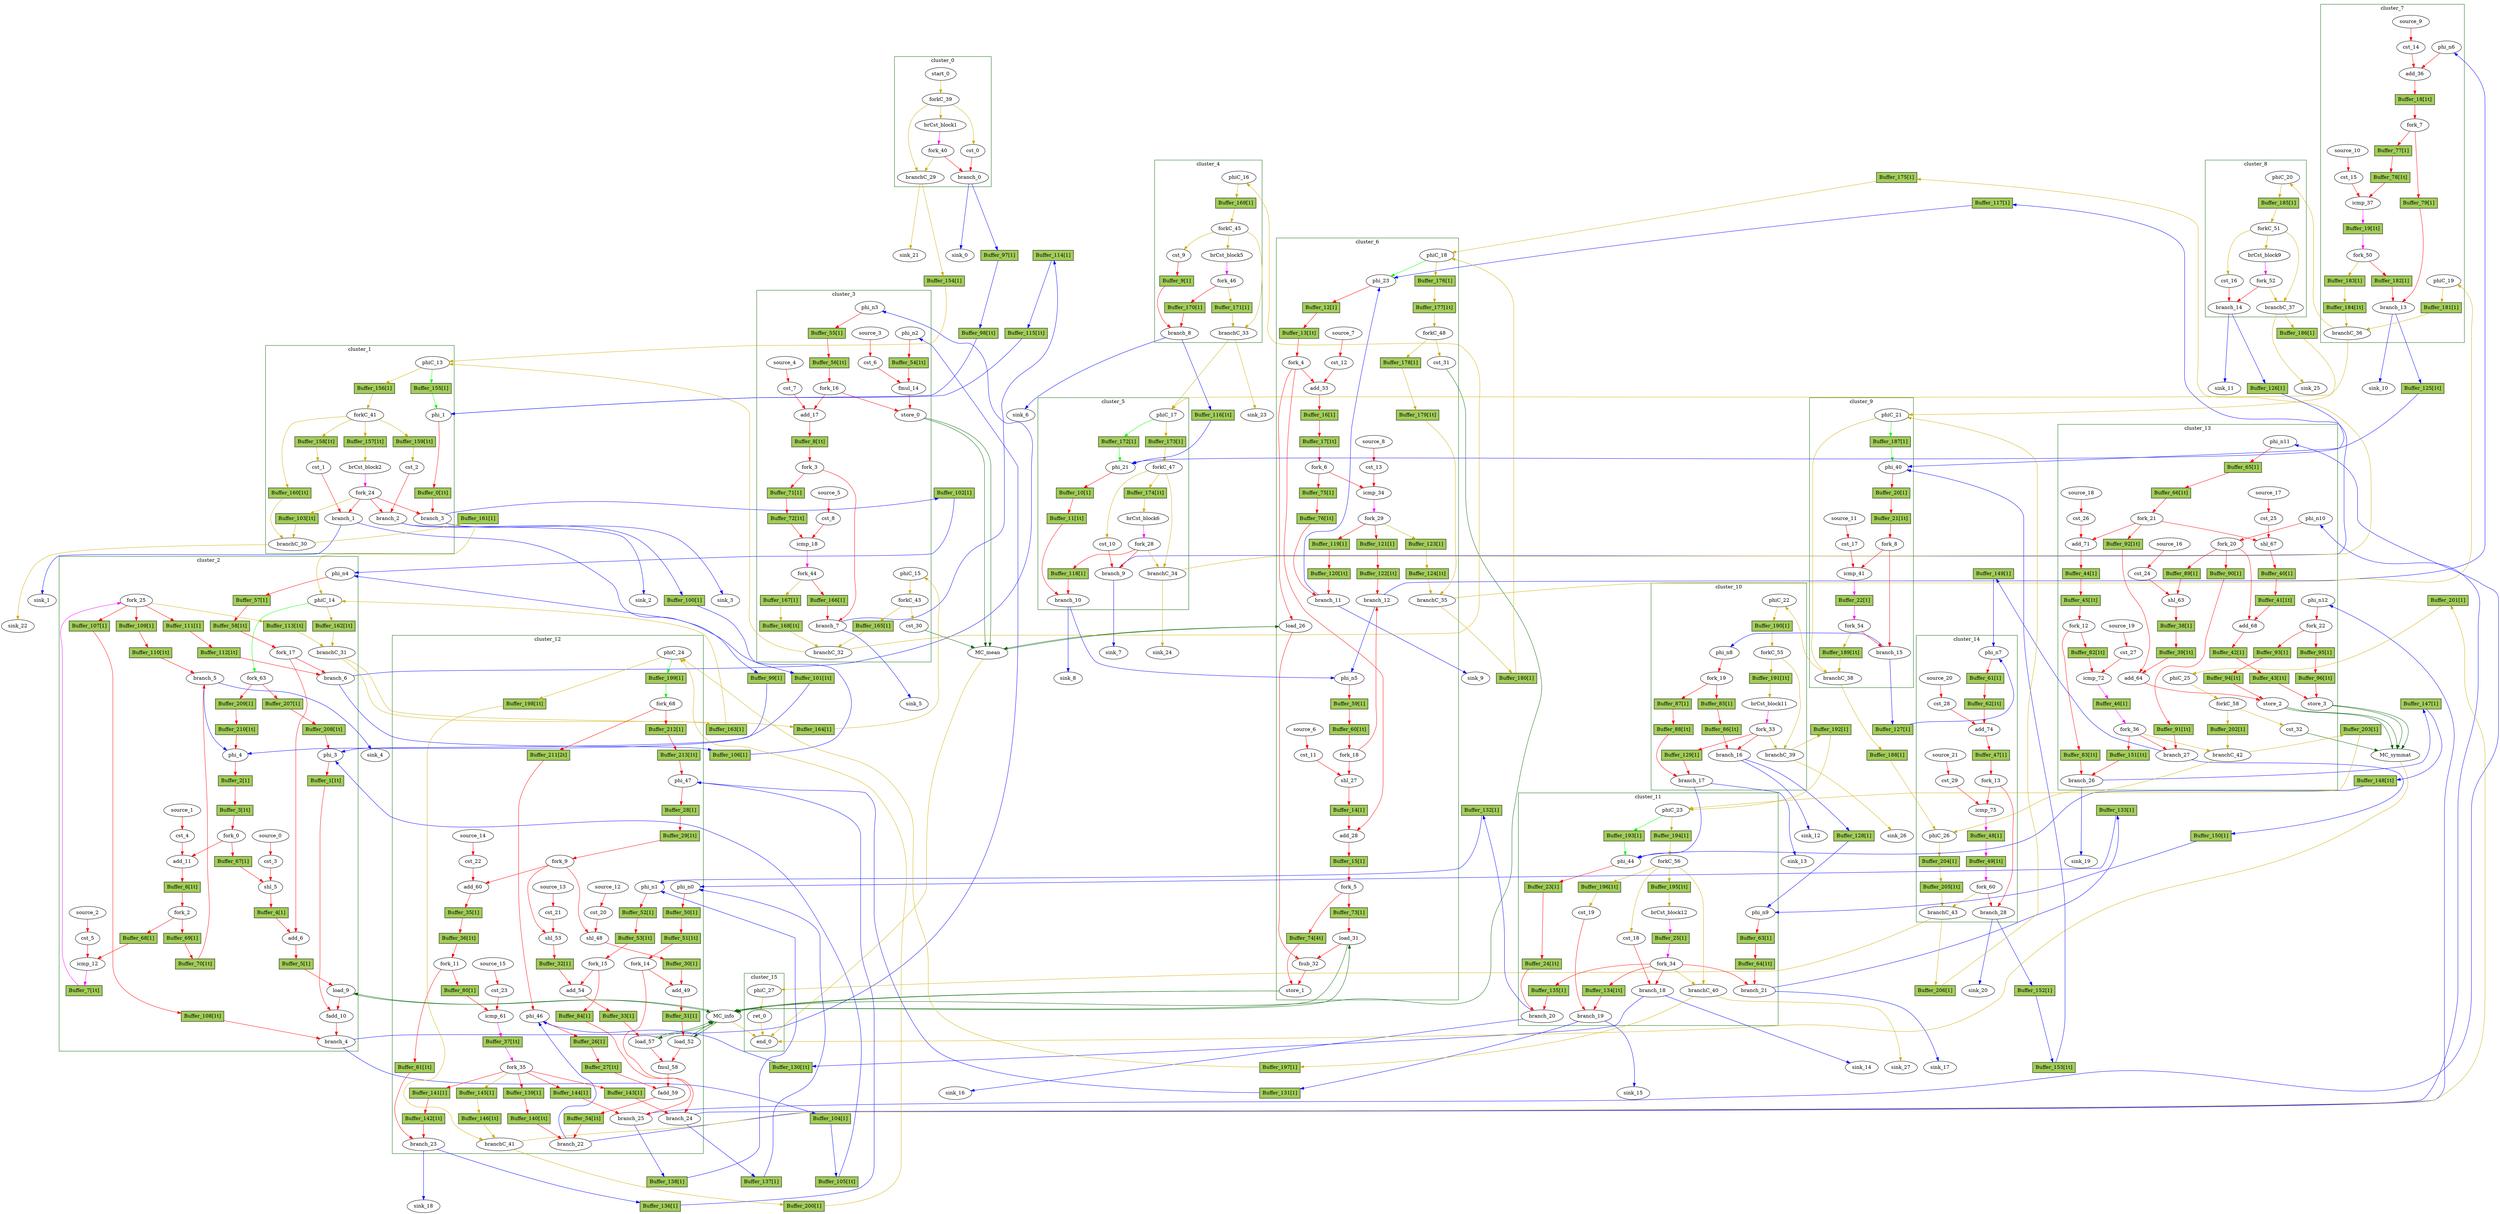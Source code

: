 Digraph G {
	splines=spline;
	subgraph cluster_cluster_2 {
	color = "darkgreen";
label = "cluster_2";
		"phi_3" [type="Mux", in="in1?:1 in2:32 in3:32 ", out="out1:32", bbID=3, delay=1.397];
		"phi_4" [type="Mux", in="in1?:1 in2:6 in3:6 ", out="out1:6", bbID=3, delay=1.397];
		"cst_3" [type="Constant", in="in1:3", out="out1:3", bbID=3, value="0x00000005"];
		"shl_5" [type="Operator", in="in1:11 in2:11 ", out="out1:11 ", bbID=3, II=1, delay=0.0, latency=0, op="shl_op"];
		"add_6" [type="Operator", in="in1:12 in2:12 ", out="out1:12 ", bbID=3, II=1, delay=2.287, latency=0, op="add_op"];
		"load_9" [type="Operator", in="in1:32 in2:12 ", out="out1:32 out2:12 ", bbID=3, II=1, delay=1.412, latency=2, op="mc_load_op", portId=0];
		"fadd_10" [type="Operator", in="in1:32 in2:32 ", out="out1:32 ", bbID=3, II=1, delay=0.0, latency=10, op="fadd_op"];
		"cst_4" [type="Constant", in="in1:1", out="out1:1", bbID=3, value="0x00000001"];
		"add_11" [type="Operator", in="in1:6 in2:6 ", out="out1:6 ", bbID=3, II=1, delay=2.287, latency=0, op="add_op"];
		"cst_5" [type="Constant", in="in1:6", out="out1:6", bbID=3, value="0x00000020"];
		"icmp_12" [type="Operator", in="in1:6 in2:6 ", out="out1:1 ", bbID=3, II=1, delay=1.907, latency=0, op="icmp_ult_op"];
		"phi_n4" [type="Merge", in="in1:6 in2:6 ", out="out1:6", bbID=3, delay=1.397];
		"fork_0" [type="Fork", in="in1:6", out="out1:6 out2:6 ", bbID=3];
		"fork_2" [type="Fork", in="in1:6", out="out1:6 out2:6 ", bbID=3];
		"fork_17" [type="Fork", in="in1:6", out="out1:6 out2:6 ", bbID=3];
		"branch_4" [type="Branch", in="in1:32 in2?:1", out="out1+:32 out2-:32", bbID=3];
		"branch_5" [type="Branch", in="in1:6 in2?:1", out="out1+:6 out2-:6", bbID=3];
		"branch_6" [type="Branch", in="in1:6 in2?:1", out="out1+:6 out2-:6", bbID=3];
		"fork_25" [type="Fork", in="in1:1", out="out1:1 out2:1 out3:1 out4:1 ", bbID=3];
		"phiC_14" [type="CntrlMerge", in="in1:0 in2:0 ", out="out1:0 out2?:1", bbID=3, delay=0.0];
		"branchC_31" [type="Branch", in="in1:0 in2?:1", out="out1+:0 out2-:0", bbID=3];
		"source_0" [type="Source", out="out1:3", bbID=3];
		"source_1" [type="Source", out="out1:1", bbID=3];
		"source_2" [type="Source", out="out1:6", bbID=3];
		"fork_63" [type="Fork", in="in1:1", out="out1:1 out2:1 ", bbID=3];
		"Buffer_1" [type="Buffer", in="in1:32", out="out1:32", bbID=3, slots=1, transparent=true, label="Buffer_1[1t]", shape="box", style="filled", fillcolor="darkolivegreen3", height=0.4];
		"Buffer_2" [type="Buffer", in="in1:32", out="out1:32", bbID=3, slots=1, transparent=false, label="Buffer_2[1]", shape="box", style="filled", fillcolor="darkolivegreen3", height=0.4];
		"Buffer_3" [type="Buffer", in="in1:32", out="out1:32", bbID=3, slots=1, transparent=true, label="Buffer_3[1t]", shape="box", style="filled", fillcolor="darkolivegreen3", height=0.4];
		"Buffer_4" [type="Buffer", in="in1:32", out="out1:32", bbID=3, slots=1, transparent=false, label="Buffer_4[1]", shape="box", style="filled", fillcolor="darkolivegreen3", height=0.4];
		"Buffer_5" [type="Buffer", in="in1:32", out="out1:32", bbID=3, slots=1, transparent=false, label="Buffer_5[1]", shape="box", style="filled", fillcolor="darkolivegreen3", height=0.4];
		"Buffer_6" [type="Buffer", in="in1:32", out="out1:32", bbID=3, slots=1, transparent=true, label="Buffer_6[1t]", shape="box", style="filled", fillcolor="darkolivegreen3", height=0.4];
		"Buffer_7" [type="Buffer", in="in1:32", out="out1:32", bbID=3, slots=1, transparent=true, label="Buffer_7[1t]", shape="box", style="filled", fillcolor="darkolivegreen3", height=0.4];
		"Buffer_57" [type="Buffer", in="in1:32", out="out1:32", bbID=3, slots=1, transparent=false, label="Buffer_57[1]", shape="box", style="filled", fillcolor="darkolivegreen3", height=0.4];
		"Buffer_58" [type="Buffer", in="in1:32", out="out1:32", bbID=3, slots=1, transparent=true, label="Buffer_58[1t]", shape="box", style="filled", fillcolor="darkolivegreen3", height=0.4];
		"Buffer_67" [type="Buffer", in="in1:32", out="out1:32", bbID=3, slots=1, transparent=false, label="Buffer_67[1]", shape="box", style="filled", fillcolor="darkolivegreen3", height=0.4];
		"Buffer_68" [type="Buffer", in="in1:32", out="out1:32", bbID=3, slots=1, transparent=false, label="Buffer_68[1]", shape="box", style="filled", fillcolor="darkolivegreen3", height=0.4];
		"Buffer_69" [type="Buffer", in="in1:32", out="out1:32", bbID=3, slots=1, transparent=false, label="Buffer_69[1]", shape="box", style="filled", fillcolor="darkolivegreen3", height=0.4];
		"Buffer_70" [type="Buffer", in="in1:32", out="out1:32", bbID=3, slots=1, transparent=true, label="Buffer_70[1t]", shape="box", style="filled", fillcolor="darkolivegreen3", height=0.4];
		"Buffer_107" [type="Buffer", in="in1:32", out="out1:32", bbID=3, slots=1, transparent=false, label="Buffer_107[1]", shape="box", style="filled", fillcolor="darkolivegreen3", height=0.4];
		"Buffer_108" [type="Buffer", in="in1:32", out="out1:32", bbID=3, slots=1, transparent=true, label="Buffer_108[1t]", shape="box", style="filled", fillcolor="darkolivegreen3", height=0.4];
		"Buffer_109" [type="Buffer", in="in1:32", out="out1:32", bbID=3, slots=1, transparent=false, label="Buffer_109[1]", shape="box", style="filled", fillcolor="darkolivegreen3", height=0.4];
		"Buffer_110" [type="Buffer", in="in1:32", out="out1:32", bbID=3, slots=1, transparent=true, label="Buffer_110[1t]", shape="box", style="filled", fillcolor="darkolivegreen3", height=0.4];
		"Buffer_111" [type="Buffer", in="in1:32", out="out1:32", bbID=3, slots=1, transparent=false, label="Buffer_111[1]", shape="box", style="filled", fillcolor="darkolivegreen3", height=0.4];
		"Buffer_112" [type="Buffer", in="in1:32", out="out1:32", bbID=3, slots=1, transparent=true, label="Buffer_112[1t]", shape="box", style="filled", fillcolor="darkolivegreen3", height=0.4];
		"Buffer_113" [type="Buffer", in="in1:32", out="out1:32", bbID=3, slots=1, transparent=true, label="Buffer_113[1t]", shape="box", style="filled", fillcolor="darkolivegreen3", height=0.4];
		"Buffer_162" [type="Buffer", in="in1:32", out="out1:32", bbID=3, slots=1, transparent=true, label="Buffer_162[1t]", shape="box", style="filled", fillcolor="darkolivegreen3", height=0.4];
		"Buffer_207" [type="Buffer", in="in1:32", out="out1:32", bbID=3, slots=1, transparent=false, label="Buffer_207[1]", shape="box", style="filled", fillcolor="darkolivegreen3", height=0.4];
		"Buffer_208" [type="Buffer", in="in1:32", out="out1:32", bbID=3, slots=1, transparent=true, label="Buffer_208[1t]", shape="box", style="filled", fillcolor="darkolivegreen3", height=0.4];
		"Buffer_209" [type="Buffer", in="in1:32", out="out1:32", bbID=3, slots=1, transparent=false, label="Buffer_209[1]", shape="box", style="filled", fillcolor="darkolivegreen3", height=0.4];
		"Buffer_210" [type="Buffer", in="in1:32", out="out1:32", bbID=3, slots=1, transparent=true, label="Buffer_210[1t]", shape="box", style="filled", fillcolor="darkolivegreen3", height=0.4];
	}
	subgraph cluster_cluster_15 {
	color = "darkgreen";
label = "cluster_15";
		"ret_0" [type="Operator", in="in1:0 ", out="out1:0 ", bbID=16, II=1, delay=0.0, latency=0, op="ret_op"];
		"end_0" [type="Exit", in="in1:0*e in2:0*e in3:0*e in4:0 ", out="out1:0", bbID=0];
		"phiC_27" [type="Merge", in="in1:0 ", out="out1:0", bbID=16, delay=0.0];
	}
	subgraph cluster_cluster_8 {
	color = "darkgreen";
label = "cluster_8";
		"brCst_block9" [type="Constant", in="in1:1", out="out1:1", bbID=9, value="0x1"];
		"cst_16" [type="Constant", in="in1:1", out="out1:1", bbID=9, value="0x00000000"];
		"branch_14" [type="Branch", in="in1:1 in2?:1", out="out1+:1 out2-:1", bbID=9];
		"phiC_20" [type="Merge", in="in1:0 ", out="out1:0", bbID=9, delay=0.0];
		"forkC_51" [type="Fork", in="in1:0", out="out1:0 out2:0 out3:0 ", bbID=9];
		"branchC_37" [type="Branch", in="in1:0 in2?:1", out="out1+:0 out2-:0", bbID=9];
		"fork_52" [type="Fork", in="in1:1", out="out1:1 out2:1 ", bbID=9];
		"Buffer_185" [type="Buffer", in="in1:32", out="out1:32", bbID=3, slots=1, transparent=false, label="Buffer_185[1]", shape="box", style="filled", fillcolor="darkolivegreen3", height=0.4];
	}
	subgraph cluster_cluster_13 {
	color = "darkgreen";
label = "cluster_13";
		"cst_24" [type="Constant", in="in1:3", out="out1:3", bbID=14, value="0x00000005"];
		"shl_63" [type="Operator", in="in1:11 in2:11 ", out="out1:11 ", bbID=14, II=1, delay=0.0, latency=0, op="shl_op"];
		"add_64" [type="Operator", in="in1:12 in2:12 ", out="out1:12 ", bbID=14, II=1, delay=2.287, latency=0, op="add_op"];
		"store_2" [type="Operator", in="in1:32 in2:12 ", out="out1:32 out2:12 ", bbID=14, II=1, delay=0.672, latency=0, op="mc_store_op", portId=0];
		"cst_25" [type="Constant", in="in1:3", out="out1:3", bbID=14, value="0x00000005"];
		"shl_67" [type="Operator", in="in1:11 in2:11 ", out="out1:11 ", bbID=14, II=1, delay=0.0, latency=0, op="shl_op"];
		"add_68" [type="Operator", in="in1:12 in2:12 ", out="out1:12 ", bbID=14, II=1, delay=2.287, latency=0, op="add_op"];
		"store_3" [type="Operator", in="in1:32 in2:12 ", out="out1:32 out2:12 ", bbID=14, II=1, delay=0.672, latency=0, op="mc_store_op", portId=1];
		"cst_26" [type="Constant", in="in1:1", out="out1:1", bbID=14, value="0x00000001"];
		"add_71" [type="Operator", in="in1:6 in2:6 ", out="out1:6 ", bbID=14, II=1, delay=2.287, latency=0, op="add_op"];
		"cst_27" [type="Constant", in="in1:6", out="out1:6", bbID=14, value="0x00000020"];
		"icmp_72" [type="Operator", in="in1:6 in2:6 ", out="out1:1 ", bbID=14, II=1, delay=1.907, latency=0, op="icmp_ult_op"];
		"phi_n10" [type="Merge", in="in1:6 ", out="out1:6", bbID=14, delay=0.0];
		"phi_n11" [type="Merge", in="in1:6 ", out="out1:6", bbID=14, delay=0.0];
		"phi_n12" [type="Merge", in="in1:32 ", out="out1:32", bbID=14, delay=0.0];
		"fork_12" [type="Fork", in="in1:6", out="out1:6 out2:6 ", bbID=14];
		"fork_20" [type="Fork", in="in1:6", out="out1:6 out2:6 out3:6 ", bbID=14];
		"fork_21" [type="Fork", in="in1:6", out="out1:6 out2:6 out3:6 ", bbID=14];
		"fork_22" [type="Fork", in="in1:32", out="out1:32 out2:32 ", bbID=14];
		"branch_26" [type="Branch", in="in1:6 in2?:1", out="out1+:6 out2-:6", bbID=14];
		"branch_27" [type="Branch", in="in1:6 in2?:1", out="out1+:6 out2-:6", bbID=14];
		"fork_36" [type="Fork", in="in1:1", out="out1:1 out2:1 out3:1 ", bbID=14];
		"cst_32" [type="Constant", in="in1:2", out="out1:2", bbID=14, value="0x00000002"];
		"phiC_25" [type="Merge", in="in1:0 ", out="out1:0", bbID=14, delay=0.0];
		"forkC_58" [type="Fork", in="in1:0", out="out1:0 out2:0 ", bbID=14];
		"branchC_42" [type="Branch", in="in1:0 in2?:1", out="out1+:0 out2-:0", bbID=14];
		"source_16" [type="Source", out="out1:3", bbID=14];
		"source_17" [type="Source", out="out1:3", bbID=14];
		"source_18" [type="Source", out="out1:1", bbID=14];
		"source_19" [type="Source", out="out1:6", bbID=14];
		"Buffer_38" [type="Buffer", in="in1:32", out="out1:32", bbID=3, slots=1, transparent=false, label="Buffer_38[1]", shape="box", style="filled", fillcolor="darkolivegreen3", height=0.4];
		"Buffer_39" [type="Buffer", in="in1:32", out="out1:32", bbID=3, slots=1, transparent=true, label="Buffer_39[1t]", shape="box", style="filled", fillcolor="darkolivegreen3", height=0.4];
		"Buffer_40" [type="Buffer", in="in1:32", out="out1:32", bbID=3, slots=1, transparent=false, label="Buffer_40[1]", shape="box", style="filled", fillcolor="darkolivegreen3", height=0.4];
		"Buffer_41" [type="Buffer", in="in1:32", out="out1:32", bbID=3, slots=1, transparent=true, label="Buffer_41[1t]", shape="box", style="filled", fillcolor="darkolivegreen3", height=0.4];
		"Buffer_42" [type="Buffer", in="in1:32", out="out1:32", bbID=3, slots=1, transparent=false, label="Buffer_42[1]", shape="box", style="filled", fillcolor="darkolivegreen3", height=0.4];
		"Buffer_43" [type="Buffer", in="in1:32", out="out1:32", bbID=3, slots=1, transparent=true, label="Buffer_43[1t]", shape="box", style="filled", fillcolor="darkolivegreen3", height=0.4];
		"Buffer_44" [type="Buffer", in="in1:32", out="out1:32", bbID=3, slots=1, transparent=false, label="Buffer_44[1]", shape="box", style="filled", fillcolor="darkolivegreen3", height=0.4];
		"Buffer_45" [type="Buffer", in="in1:32", out="out1:32", bbID=3, slots=1, transparent=true, label="Buffer_45[1t]", shape="box", style="filled", fillcolor="darkolivegreen3", height=0.4];
		"Buffer_46" [type="Buffer", in="in1:32", out="out1:32", bbID=3, slots=1, transparent=false, label="Buffer_46[1]", shape="box", style="filled", fillcolor="darkolivegreen3", height=0.4];
		"Buffer_65" [type="Buffer", in="in1:32", out="out1:32", bbID=3, slots=1, transparent=false, label="Buffer_65[1]", shape="box", style="filled", fillcolor="darkolivegreen3", height=0.4];
		"Buffer_66" [type="Buffer", in="in1:32", out="out1:32", bbID=3, slots=1, transparent=true, label="Buffer_66[1t]", shape="box", style="filled", fillcolor="darkolivegreen3", height=0.4];
		"Buffer_82" [type="Buffer", in="in1:32", out="out1:32", bbID=3, slots=1, transparent=true, label="Buffer_82[1t]", shape="box", style="filled", fillcolor="darkolivegreen3", height=0.4];
		"Buffer_83" [type="Buffer", in="in1:32", out="out1:32", bbID=3, slots=1, transparent=true, label="Buffer_83[1t]", shape="box", style="filled", fillcolor="darkolivegreen3", height=0.4];
		"Buffer_89" [type="Buffer", in="in1:32", out="out1:32", bbID=3, slots=1, transparent=false, label="Buffer_89[1]", shape="box", style="filled", fillcolor="darkolivegreen3", height=0.4];
		"Buffer_90" [type="Buffer", in="in1:32", out="out1:32", bbID=3, slots=1, transparent=false, label="Buffer_90[1]", shape="box", style="filled", fillcolor="darkolivegreen3", height=0.4];
		"Buffer_91" [type="Buffer", in="in1:32", out="out1:32", bbID=3, slots=1, transparent=true, label="Buffer_91[1t]", shape="box", style="filled", fillcolor="darkolivegreen3", height=0.4];
		"Buffer_92" [type="Buffer", in="in1:32", out="out1:32", bbID=3, slots=1, transparent=true, label="Buffer_92[1t]", shape="box", style="filled", fillcolor="darkolivegreen3", height=0.4];
		"Buffer_93" [type="Buffer", in="in1:32", out="out1:32", bbID=3, slots=1, transparent=false, label="Buffer_93[1]", shape="box", style="filled", fillcolor="darkolivegreen3", height=0.4];
		"Buffer_94" [type="Buffer", in="in1:32", out="out1:32", bbID=3, slots=1, transparent=true, label="Buffer_94[1t]", shape="box", style="filled", fillcolor="darkolivegreen3", height=0.4];
		"Buffer_95" [type="Buffer", in="in1:32", out="out1:32", bbID=3, slots=1, transparent=false, label="Buffer_95[1]", shape="box", style="filled", fillcolor="darkolivegreen3", height=0.4];
		"Buffer_96" [type="Buffer", in="in1:32", out="out1:32", bbID=3, slots=1, transparent=true, label="Buffer_96[1t]", shape="box", style="filled", fillcolor="darkolivegreen3", height=0.4];
		"Buffer_151" [type="Buffer", in="in1:32", out="out1:32", bbID=3, slots=1, transparent=true, label="Buffer_151[1t]", shape="box", style="filled", fillcolor="darkolivegreen3", height=0.4];
		"Buffer_202" [type="Buffer", in="in1:32", out="out1:32", bbID=3, slots=1, transparent=false, label="Buffer_202[1]", shape="box", style="filled", fillcolor="darkolivegreen3", height=0.4];
	}
	subgraph cluster_cluster_6 {
	color = "darkgreen";
label = "cluster_6";
		"phi_23" [type="Mux", in="in1?:1 in2:6 in3:6 ", out="out1:6", bbID=7, delay=1.397];
		"load_26" [type="Operator", in="in1:32 in2:6 ", out="out1:32 out2:6 ", bbID=7, II=1, delay=1.412, latency=2, op="mc_load_op", portId=0];
		"cst_11" [type="Constant", in="in1:3", out="out1:3", bbID=7, value="0x00000005"];
		"shl_27" [type="Operator", in="in1:11 in2:11 ", out="out1:11 ", bbID=7, II=1, delay=0.0, latency=0, op="shl_op"];
		"add_28" [type="Operator", in="in1:12 in2:12 ", out="out1:12 ", bbID=7, II=1, delay=2.287, latency=0, op="add_op"];
		"load_31" [type="Operator", in="in1:32 in2:12 ", out="out1:32 out2:12 ", bbID=7, II=1, delay=1.412, latency=2, op="mc_load_op", portId=1];
		"fsub_32" [type="Operator", in="in1:32 in2:32 ", out="out1:32 ", bbID=7, II=1, delay=0.0, latency=10, op="fsub_op"];
		"store_1" [type="Operator", in="in1:32 in2:12 ", out="out1:32 out2:12 ", bbID=7, II=1, delay=0.672, latency=0, op="mc_store_op", portId=0];
		"cst_12" [type="Constant", in="in1:1", out="out1:1", bbID=7, value="0x00000001"];
		"add_33" [type="Operator", in="in1:6 in2:6 ", out="out1:6 ", bbID=7, II=1, delay=2.287, latency=0, op="add_op"];
		"cst_13" [type="Constant", in="in1:6", out="out1:6", bbID=7, value="0x00000020"];
		"icmp_34" [type="Operator", in="in1:6 in2:6 ", out="out1:1 ", bbID=7, II=1, delay=1.907, latency=0, op="icmp_ult_op"];
		"phi_n5" [type="Merge", in="in1:6 in2:6 ", out="out1:6", bbID=7, delay=1.397];
		"fork_4" [type="Fork", in="in1:6", out="out1:6 out2:6 out3:6 ", bbID=7];
		"fork_5" [type="Fork", in="in1:12", out="out1:12 out2:12 ", bbID=7];
		"fork_6" [type="Fork", in="in1:6", out="out1:6 out2:6 ", bbID=7];
		"fork_18" [type="Fork", in="in1:6", out="out1:6 out2:6 ", bbID=7];
		"branch_11" [type="Branch", in="in1:6 in2?:1", out="out1+:6 out2-:6", bbID=7];
		"branch_12" [type="Branch", in="in1:6 in2?:1", out="out1+:6 out2-:6", bbID=7];
		"fork_29" [type="Fork", in="in1:1", out="out1:1 out2:1 out3:1 ", bbID=7];
		"cst_31" [type="Constant", in="in1:1", out="out1:1", bbID=7, value="0x00000001"];
		"phiC_18" [type="CntrlMerge", in="in1:0 in2:0 ", out="out1:0 out2?:1", bbID=7, delay=0.0];
		"forkC_48" [type="Fork", in="in1:0", out="out1:0 out2:0 ", bbID=7];
		"branchC_35" [type="Branch", in="in1:0 in2?:1", out="out1+:0 out2-:0", bbID=7];
		"source_6" [type="Source", out="out1:3", bbID=7];
		"source_7" [type="Source", out="out1:1", bbID=7];
		"source_8" [type="Source", out="out1:6", bbID=7];
		"Buffer_12" [type="Buffer", in="in1:32", out="out1:32", bbID=3, slots=1, transparent=false, label="Buffer_12[1]", shape="box", style="filled", fillcolor="darkolivegreen3", height=0.4];
		"Buffer_13" [type="Buffer", in="in1:32", out="out1:32", bbID=3, slots=1, transparent=true, label="Buffer_13[1t]", shape="box", style="filled", fillcolor="darkolivegreen3", height=0.4];
		"Buffer_14" [type="Buffer", in="in1:32", out="out1:32", bbID=3, slots=1, transparent=false, label="Buffer_14[1]", shape="box", style="filled", fillcolor="darkolivegreen3", height=0.4];
		"Buffer_15" [type="Buffer", in="in1:32", out="out1:32", bbID=3, slots=1, transparent=false, label="Buffer_15[1]", shape="box", style="filled", fillcolor="darkolivegreen3", height=0.4];
		"Buffer_16" [type="Buffer", in="in1:32", out="out1:32", bbID=3, slots=1, transparent=false, label="Buffer_16[1]", shape="box", style="filled", fillcolor="darkolivegreen3", height=0.4];
		"Buffer_17" [type="Buffer", in="in1:32", out="out1:32", bbID=3, slots=1, transparent=true, label="Buffer_17[1t]", shape="box", style="filled", fillcolor="darkolivegreen3", height=0.4];
		"Buffer_59" [type="Buffer", in="in1:32", out="out1:32", bbID=3, slots=1, transparent=false, label="Buffer_59[1]", shape="box", style="filled", fillcolor="darkolivegreen3", height=0.4];
		"Buffer_60" [type="Buffer", in="in1:32", out="out1:32", bbID=3, slots=1, transparent=true, label="Buffer_60[1t]", shape="box", style="filled", fillcolor="darkolivegreen3", height=0.4];
		"Buffer_73" [type="Buffer", in="in1:32", out="out1:32", bbID=3, slots=1, transparent=false, label="Buffer_73[1]", shape="box", style="filled", fillcolor="darkolivegreen3", height=0.4];
		"Buffer_74" [type="Buffer", in="in1:32", out="out1:32", bbID=3, slots=4, transparent=true, label="Buffer_74[4t]", shape="box", style="filled", fillcolor="darkolivegreen3", height=0.4];
		"Buffer_75" [type="Buffer", in="in1:32", out="out1:32", bbID=3, slots=1, transparent=false, label="Buffer_75[1]", shape="box", style="filled", fillcolor="darkolivegreen3", height=0.4];
		"Buffer_76" [type="Buffer", in="in1:32", out="out1:32", bbID=3, slots=1, transparent=true, label="Buffer_76[1t]", shape="box", style="filled", fillcolor="darkolivegreen3", height=0.4];
		"Buffer_119" [type="Buffer", in="in1:32", out="out1:32", bbID=3, slots=1, transparent=false, label="Buffer_119[1]", shape="box", style="filled", fillcolor="darkolivegreen3", height=0.4];
		"Buffer_120" [type="Buffer", in="in1:32", out="out1:32", bbID=3, slots=1, transparent=true, label="Buffer_120[1t]", shape="box", style="filled", fillcolor="darkolivegreen3", height=0.4];
		"Buffer_121" [type="Buffer", in="in1:32", out="out1:32", bbID=3, slots=1, transparent=false, label="Buffer_121[1]", shape="box", style="filled", fillcolor="darkolivegreen3", height=0.4];
		"Buffer_122" [type="Buffer", in="in1:32", out="out1:32", bbID=3, slots=1, transparent=true, label="Buffer_122[1t]", shape="box", style="filled", fillcolor="darkolivegreen3", height=0.4];
		"Buffer_123" [type="Buffer", in="in1:32", out="out1:32", bbID=3, slots=1, transparent=false, label="Buffer_123[1]", shape="box", style="filled", fillcolor="darkolivegreen3", height=0.4];
		"Buffer_124" [type="Buffer", in="in1:32", out="out1:32", bbID=3, slots=1, transparent=true, label="Buffer_124[1t]", shape="box", style="filled", fillcolor="darkolivegreen3", height=0.4];
		"Buffer_176" [type="Buffer", in="in1:32", out="out1:32", bbID=3, slots=1, transparent=false, label="Buffer_176[1]", shape="box", style="filled", fillcolor="darkolivegreen3", height=0.4];
		"Buffer_177" [type="Buffer", in="in1:32", out="out1:32", bbID=3, slots=1, transparent=true, label="Buffer_177[1t]", shape="box", style="filled", fillcolor="darkolivegreen3", height=0.4];
		"Buffer_178" [type="Buffer", in="in1:32", out="out1:32", bbID=3, slots=1, transparent=false, label="Buffer_178[1]", shape="box", style="filled", fillcolor="darkolivegreen3", height=0.4];
		"Buffer_179" [type="Buffer", in="in1:32", out="out1:32", bbID=3, slots=1, transparent=true, label="Buffer_179[1t]", shape="box", style="filled", fillcolor="darkolivegreen3", height=0.4];
	}
	subgraph cluster_cluster_5 {
	color = "darkgreen";
label = "cluster_5";
		"phi_21" [type="Mux", in="in1?:1 in2:6 in3:6 ", out="out1:6", bbID=6, delay=1.397];
		"brCst_block6" [type="Constant", in="in1:1", out="out1:1", bbID=6, value="0x1"];
		"cst_10" [type="Constant", in="in1:1", out="out1:1", bbID=6, value="0x00000000"];
		"branch_9" [type="Branch", in="in1:1 in2?:1", out="out1+:1 out2-:1", bbID=6];
		"branch_10" [type="Branch", in="in1:6 in2?:1", out="out1+:6 out2-:6", bbID=6];
		"fork_28" [type="Fork", in="in1:1", out="out1:1 out2:1 out3:1 ", bbID=6];
		"phiC_17" [type="CntrlMerge", in="in1:0 in2:0 ", out="out1:0 out2?:1", bbID=6, delay=0.0];
		"forkC_47" [type="Fork", in="in1:0", out="out1:0 out2:0 out3:0 ", bbID=6];
		"branchC_34" [type="Branch", in="in1:0 in2?:1", out="out1+:0 out2-:0", bbID=6];
		"Buffer_10" [type="Buffer", in="in1:32", out="out1:32", bbID=3, slots=1, transparent=false, label="Buffer_10[1]", shape="box", style="filled", fillcolor="darkolivegreen3", height=0.4];
		"Buffer_11" [type="Buffer", in="in1:32", out="out1:32", bbID=3, slots=1, transparent=true, label="Buffer_11[1t]", shape="box", style="filled", fillcolor="darkolivegreen3", height=0.4];
		"Buffer_118" [type="Buffer", in="in1:32", out="out1:32", bbID=3, slots=1, transparent=false, label="Buffer_118[1]", shape="box", style="filled", fillcolor="darkolivegreen3", height=0.4];
		"Buffer_172" [type="Buffer", in="in1:32", out="out1:32", bbID=3, slots=1, transparent=false, label="Buffer_172[1]", shape="box", style="filled", fillcolor="darkolivegreen3", height=0.4];
		"Buffer_173" [type="Buffer", in="in1:32", out="out1:32", bbID=3, slots=1, transparent=false, label="Buffer_173[1]", shape="box", style="filled", fillcolor="darkolivegreen3", height=0.4];
		"Buffer_174" [type="Buffer", in="in1:32", out="out1:32", bbID=3, slots=1, transparent=true, label="Buffer_174[1t]", shape="box", style="filled", fillcolor="darkolivegreen3", height=0.4];
	}
	subgraph cluster_cluster_14 {
	color = "darkgreen";
label = "cluster_14";
		"cst_28" [type="Constant", in="in1:1", out="out1:1", bbID=15, value="0x00000001"];
		"add_74" [type="Operator", in="in1:6 in2:6 ", out="out1:6 ", bbID=15, II=1, delay=2.287, latency=0, op="add_op"];
		"cst_29" [type="Constant", in="in1:6", out="out1:6", bbID=15, value="0x00000020"];
		"icmp_75" [type="Operator", in="in1:6 in2:6 ", out="out1:1 ", bbID=15, II=1, delay=1.907, latency=0, op="icmp_ult_op"];
		"phi_n7" [type="Merge", in="in1:6 in2:6 ", out="out1:6", bbID=15, delay=1.397];
		"fork_13" [type="Fork", in="in1:6", out="out1:6 out2:6 ", bbID=15];
		"branch_28" [type="Branch", in="in1:6 in2?:1", out="out1+:6 out2-:6", bbID=15];
		"phiC_26" [type="Merge", in="in1:0 in2:0 ", out="out1:0", bbID=15, delay=0.0];
		"branchC_43" [type="Branch", in="in1:0 in2?:1", out="out1+:0 out2-:0", bbID=15];
		"fork_60" [type="Fork", in="in1:1", out="out1:1 out2:1 ", bbID=15];
		"source_20" [type="Source", out="out1:1", bbID=15];
		"source_21" [type="Source", out="out1:6", bbID=15];
		"Buffer_47" [type="Buffer", in="in1:32", out="out1:32", bbID=3, slots=1, transparent=false, label="Buffer_47[1]", shape="box", style="filled", fillcolor="darkolivegreen3", height=0.4];
		"Buffer_48" [type="Buffer", in="in1:32", out="out1:32", bbID=3, slots=1, transparent=false, label="Buffer_48[1]", shape="box", style="filled", fillcolor="darkolivegreen3", height=0.4];
		"Buffer_49" [type="Buffer", in="in1:32", out="out1:32", bbID=3, slots=1, transparent=true, label="Buffer_49[1t]", shape="box", style="filled", fillcolor="darkolivegreen3", height=0.4];
		"Buffer_61" [type="Buffer", in="in1:32", out="out1:32", bbID=3, slots=1, transparent=false, label="Buffer_61[1]", shape="box", style="filled", fillcolor="darkolivegreen3", height=0.4];
		"Buffer_62" [type="Buffer", in="in1:32", out="out1:32", bbID=3, slots=1, transparent=true, label="Buffer_62[1t]", shape="box", style="filled", fillcolor="darkolivegreen3", height=0.4];
		"Buffer_204" [type="Buffer", in="in1:32", out="out1:32", bbID=3, slots=1, transparent=false, label="Buffer_204[1]", shape="box", style="filled", fillcolor="darkolivegreen3", height=0.4];
		"Buffer_205" [type="Buffer", in="in1:32", out="out1:32", bbID=3, slots=1, transparent=true, label="Buffer_205[1t]", shape="box", style="filled", fillcolor="darkolivegreen3", height=0.4];
	}
	subgraph cluster_cluster_10 {
	color = "darkgreen";
label = "cluster_10";
		"brCst_block11" [type="Constant", in="in1:1", out="out1:1", bbID=11, value="0x1"];
		"phi_n8" [type="Merge", in="in1:6 ", out="out1:6", bbID=11, delay=0.0];
		"fork_19" [type="Fork", in="in1:6", out="out1:6 out2:6 ", bbID=11];
		"branch_16" [type="Branch", in="in1:6 in2?:1", out="out1+:6 out2-:6", bbID=11];
		"branch_17" [type="Branch", in="in1:6 in2?:1", out="out1+:6 out2-:6", bbID=11];
		"fork_33" [type="Fork", in="in1:1", out="out1:1 out2:1 out3:1 ", bbID=11];
		"phiC_22" [type="Merge", in="in1:0 ", out="out1:0", bbID=11, delay=0.0];
		"forkC_55" [type="Fork", in="in1:0", out="out1:0 out2:0 ", bbID=11];
		"branchC_39" [type="Branch", in="in1:0 in2?:1", out="out1+:0 out2-:0", bbID=11];
		"Buffer_85" [type="Buffer", in="in1:32", out="out1:32", bbID=3, slots=1, transparent=false, label="Buffer_85[1]", shape="box", style="filled", fillcolor="darkolivegreen3", height=0.4];
		"Buffer_86" [type="Buffer", in="in1:32", out="out1:32", bbID=3, slots=1, transparent=true, label="Buffer_86[1t]", shape="box", style="filled", fillcolor="darkolivegreen3", height=0.4];
		"Buffer_87" [type="Buffer", in="in1:32", out="out1:32", bbID=3, slots=1, transparent=false, label="Buffer_87[1]", shape="box", style="filled", fillcolor="darkolivegreen3", height=0.4];
		"Buffer_88" [type="Buffer", in="in1:32", out="out1:32", bbID=3, slots=1, transparent=true, label="Buffer_88[1t]", shape="box", style="filled", fillcolor="darkolivegreen3", height=0.4];
		"Buffer_129" [type="Buffer", in="in1:32", out="out1:32", bbID=3, slots=1, transparent=false, label="Buffer_129[1]", shape="box", style="filled", fillcolor="darkolivegreen3", height=0.4];
		"Buffer_190" [type="Buffer", in="in1:32", out="out1:32", bbID=3, slots=1, transparent=false, label="Buffer_190[1]", shape="box", style="filled", fillcolor="darkolivegreen3", height=0.4];
		"Buffer_191" [type="Buffer", in="in1:32", out="out1:32", bbID=3, slots=1, transparent=true, label="Buffer_191[1t]", shape="box", style="filled", fillcolor="darkolivegreen3", height=0.4];
	}
	subgraph cluster_cluster_9 {
	color = "darkgreen";
label = "cluster_9";
		"phi_40" [type="Mux", in="in1?:1 in2:6 in3:6 ", out="out1:6", bbID=10, delay=1.397];
		"cst_17" [type="Constant", in="in1:6", out="out1:6", bbID=10, value="0x00000020"];
		"icmp_41" [type="Operator", in="in1:6 in2:6 ", out="out1:1 ", bbID=10, II=1, delay=1.907, latency=0, op="icmp_ult_op"];
		"fork_8" [type="Fork", in="in1:6", out="out1:6 out2:6 ", bbID=10];
		"branch_15" [type="Branch", in="in1:6 in2?:1", out="out1+:6 out2-:6", bbID=10];
		"phiC_21" [type="CntrlMerge", in="in1:0 in2:0 ", out="out1:0 out2?:1", bbID=10, delay=0.0];
		"branchC_38" [type="Branch", in="in1:0 in2?:1", out="out1+:0 out2-:0", bbID=10];
		"fork_54" [type="Fork", in="in1:1", out="out1:1 out2:1 ", bbID=10];
		"source_11" [type="Source", out="out1:6", bbID=10];
		"Buffer_20" [type="Buffer", in="in1:32", out="out1:32", bbID=3, slots=1, transparent=false, label="Buffer_20[1]", shape="box", style="filled", fillcolor="darkolivegreen3", height=0.4];
		"Buffer_21" [type="Buffer", in="in1:32", out="out1:32", bbID=3, slots=1, transparent=true, label="Buffer_21[1t]", shape="box", style="filled", fillcolor="darkolivegreen3", height=0.4];
		"Buffer_22" [type="Buffer", in="in1:32", out="out1:32", bbID=3, slots=1, transparent=false, label="Buffer_22[1]", shape="box", style="filled", fillcolor="darkolivegreen3", height=0.4];
		"Buffer_187" [type="Buffer", in="in1:32", out="out1:32", bbID=3, slots=1, transparent=false, label="Buffer_187[1]", shape="box", style="filled", fillcolor="darkolivegreen3", height=0.4];
		"Buffer_189" [type="Buffer", in="in1:32", out="out1:32", bbID=3, slots=1, transparent=true, label="Buffer_189[1t]", shape="box", style="filled", fillcolor="darkolivegreen3", height=0.4];
	}
	subgraph cluster_cluster_11 {
	color = "darkgreen";
label = "cluster_11";
		"phi_44" [type="Mux", in="in1?:1 in2:6 in3:6 ", out="out1:6", bbID=12, delay=1.397];
		"brCst_block12" [type="Constant", in="in1:1", out="out1:1", bbID=12, value="0x1"];
		"cst_18" [type="Constant", in="in1:32", out="out1:32", bbID=12, value="0x00000000"];
		"cst_19" [type="Constant", in="in1:1", out="out1:1", bbID=12, value="0x00000000"];
		"phi_n9" [type="Merge", in="in1:6 in2:6 ", out="out1:6", bbID=12, delay=1.397];
		"branch_18" [type="Branch", in="in1:32 in2?:1", out="out1+:32 out2-:32", bbID=12];
		"branch_19" [type="Branch", in="in1:1 in2?:1", out="out1+:1 out2-:1", bbID=12];
		"branch_20" [type="Branch", in="in1:6 in2?:1", out="out1+:6 out2-:6", bbID=12];
		"branch_21" [type="Branch", in="in1:6 in2?:1", out="out1+:6 out2-:6", bbID=12];
		"fork_34" [type="Fork", in="in1:1", out="out1:1 out2:1 out3:1 out4:1 out5:1 ", bbID=12];
		"phiC_23" [type="CntrlMerge", in="in1:0 in2:0 ", out="out1:0 out2?:1", bbID=12, delay=0.0];
		"forkC_56" [type="Fork", in="in1:0", out="out1:0 out2:0 out3:0 out4:0 ", bbID=12];
		"branchC_40" [type="Branch", in="in1:0 in2?:1", out="out1+:0 out2-:0", bbID=12];
		"Buffer_23" [type="Buffer", in="in1:32", out="out1:32", bbID=3, slots=1, transparent=false, label="Buffer_23[1]", shape="box", style="filled", fillcolor="darkolivegreen3", height=0.4];
		"Buffer_24" [type="Buffer", in="in1:32", out="out1:32", bbID=3, slots=1, transparent=true, label="Buffer_24[1t]", shape="box", style="filled", fillcolor="darkolivegreen3", height=0.4];
		"Buffer_25" [type="Buffer", in="in1:32", out="out1:32", bbID=3, slots=1, transparent=false, label="Buffer_25[1]", shape="box", style="filled", fillcolor="darkolivegreen3", height=0.4];
		"Buffer_63" [type="Buffer", in="in1:32", out="out1:32", bbID=3, slots=1, transparent=false, label="Buffer_63[1]", shape="box", style="filled", fillcolor="darkolivegreen3", height=0.4];
		"Buffer_64" [type="Buffer", in="in1:32", out="out1:32", bbID=3, slots=1, transparent=true, label="Buffer_64[1t]", shape="box", style="filled", fillcolor="darkolivegreen3", height=0.4];
		"Buffer_134" [type="Buffer", in="in1:32", out="out1:32", bbID=3, slots=1, transparent=true, label="Buffer_134[1t]", shape="box", style="filled", fillcolor="darkolivegreen3", height=0.4];
		"Buffer_135" [type="Buffer", in="in1:32", out="out1:32", bbID=3, slots=1, transparent=false, label="Buffer_135[1]", shape="box", style="filled", fillcolor="darkolivegreen3", height=0.4];
		"Buffer_193" [type="Buffer", in="in1:32", out="out1:32", bbID=3, slots=1, transparent=false, label="Buffer_193[1]", shape="box", style="filled", fillcolor="darkolivegreen3", height=0.4];
		"Buffer_194" [type="Buffer", in="in1:32", out="out1:32", bbID=3, slots=1, transparent=false, label="Buffer_194[1]", shape="box", style="filled", fillcolor="darkolivegreen3", height=0.4];
		"Buffer_195" [type="Buffer", in="in1:32", out="out1:32", bbID=3, slots=1, transparent=true, label="Buffer_195[1t]", shape="box", style="filled", fillcolor="darkolivegreen3", height=0.4];
		"Buffer_196" [type="Buffer", in="in1:32", out="out1:32", bbID=3, slots=1, transparent=true, label="Buffer_196[1t]", shape="box", style="filled", fillcolor="darkolivegreen3", height=0.4];
	}
	subgraph cluster_cluster_12 {
	color = "darkgreen";
label = "cluster_12";
		"phi_46" [type="Mux", in="in1?:1 in2:32 in3:32 ", out="out1:32", bbID=13, delay=1.397];
		"phi_47" [type="Mux", in="in1?:1 in2:6 in3:6 ", out="out1:6", bbID=13, delay=1.397];
		"cst_20" [type="Constant", in="in1:3", out="out1:3", bbID=13, value="0x00000005"];
		"shl_48" [type="Operator", in="in1:11 in2:11 ", out="out1:11 ", bbID=13, II=1, delay=0.0, latency=0, op="shl_op"];
		"add_49" [type="Operator", in="in1:12 in2:12 ", out="out1:12 ", bbID=13, II=1, delay=2.287, latency=0, op="add_op"];
		"load_52" [type="Operator", in="in1:32 in2:12 ", out="out1:32 out2:12 ", bbID=13, II=1, delay=1.412, latency=2, op="mc_load_op", portId=2];
		"cst_21" [type="Constant", in="in1:3", out="out1:3", bbID=13, value="0x00000005"];
		"shl_53" [type="Operator", in="in1:11 in2:11 ", out="out1:11 ", bbID=13, II=1, delay=0.0, latency=0, op="shl_op"];
		"add_54" [type="Operator", in="in1:12 in2:12 ", out="out1:12 ", bbID=13, II=1, delay=2.287, latency=0, op="add_op"];
		"load_57" [type="Operator", in="in1:32 in2:12 ", out="out1:32 out2:12 ", bbID=13, II=1, delay=1.412, latency=2, op="mc_load_op", portId=3];
		"fmul_58" [type="Operator", in="in1:32 in2:32 ", out="out1:32 ", bbID=13, II=1, delay=0.0, latency=6, op="fmul_op"];
		"fadd_59" [type="Operator", in="in1:32 in2:32 ", out="out1:32 ", bbID=13, II=1, delay=0.0, latency=10, op="fadd_op"];
		"cst_22" [type="Constant", in="in1:1", out="out1:1", bbID=13, value="0x00000001"];
		"add_60" [type="Operator", in="in1:6 in2:6 ", out="out1:6 ", bbID=13, II=1, delay=2.287, latency=0, op="add_op"];
		"cst_23" [type="Constant", in="in1:6", out="out1:6", bbID=13, value="0x00000020"];
		"icmp_61" [type="Operator", in="in1:6 in2:6 ", out="out1:1 ", bbID=13, II=1, delay=1.907, latency=0, op="icmp_ult_op"];
		"phi_n0" [type="Merge", in="in1:6 in2:6 ", out="out1:6", bbID=13, delay=1.397];
		"phi_n1" [type="Merge", in="in1:6 in2:6 ", out="out1:6", bbID=13, delay=1.397];
		"fork_9" [type="Fork", in="in1:6", out="out1:6 out2:6 out3:6 ", bbID=13];
		"fork_11" [type="Fork", in="in1:6", out="out1:6 out2:6 ", bbID=13];
		"fork_14" [type="Fork", in="in1:6", out="out1:6 out2:6 ", bbID=13];
		"fork_15" [type="Fork", in="in1:6", out="out1:6 out2:6 ", bbID=13];
		"branch_22" [type="Branch", in="in1:32 in2?:1", out="out1+:32 out2-:32", bbID=13];
		"branch_23" [type="Branch", in="in1:6 in2?:1", out="out1+:6 out2-:6", bbID=13];
		"branch_24" [type="Branch", in="in1:6 in2?:1", out="out1+:6 out2-:6", bbID=13];
		"branch_25" [type="Branch", in="in1:6 in2?:1", out="out1+:6 out2-:6", bbID=13];
		"fork_35" [type="Fork", in="in1:1", out="out1:1 out2:1 out3:1 out4:1 out5:1 ", bbID=13];
		"phiC_24" [type="CntrlMerge", in="in1:0 in2:0 ", out="out1:0 out2?:1", bbID=13, delay=0.0];
		"branchC_41" [type="Branch", in="in1:0 in2?:1", out="out1+:0 out2-:0", bbID=13];
		"source_12" [type="Source", out="out1:3", bbID=13];
		"source_13" [type="Source", out="out1:3", bbID=13];
		"source_14" [type="Source", out="out1:1", bbID=13];
		"source_15" [type="Source", out="out1:6", bbID=13];
		"fork_68" [type="Fork", in="in1:1", out="out1:1 out2:1 ", bbID=13];
		"Buffer_26" [type="Buffer", in="in1:32", out="out1:32", bbID=3, slots=1, transparent=false, label="Buffer_26[1]", shape="box", style="filled", fillcolor="darkolivegreen3", height=0.4];
		"Buffer_27" [type="Buffer", in="in1:32", out="out1:32", bbID=3, slots=1, transparent=true, label="Buffer_27[1t]", shape="box", style="filled", fillcolor="darkolivegreen3", height=0.4];
		"Buffer_28" [type="Buffer", in="in1:32", out="out1:32", bbID=3, slots=1, transparent=false, label="Buffer_28[1]", shape="box", style="filled", fillcolor="darkolivegreen3", height=0.4];
		"Buffer_29" [type="Buffer", in="in1:32", out="out1:32", bbID=3, slots=1, transparent=true, label="Buffer_29[1t]", shape="box", style="filled", fillcolor="darkolivegreen3", height=0.4];
		"Buffer_30" [type="Buffer", in="in1:32", out="out1:32", bbID=3, slots=1, transparent=false, label="Buffer_30[1]", shape="box", style="filled", fillcolor="darkolivegreen3", height=0.4];
		"Buffer_31" [type="Buffer", in="in1:32", out="out1:32", bbID=3, slots=1, transparent=false, label="Buffer_31[1]", shape="box", style="filled", fillcolor="darkolivegreen3", height=0.4];
		"Buffer_32" [type="Buffer", in="in1:32", out="out1:32", bbID=3, slots=1, transparent=false, label="Buffer_32[1]", shape="box", style="filled", fillcolor="darkolivegreen3", height=0.4];
		"Buffer_33" [type="Buffer", in="in1:32", out="out1:32", bbID=3, slots=1, transparent=false, label="Buffer_33[1]", shape="box", style="filled", fillcolor="darkolivegreen3", height=0.4];
		"Buffer_34" [type="Buffer", in="in1:32", out="out1:32", bbID=3, slots=1, transparent=true, label="Buffer_34[1t]", shape="box", style="filled", fillcolor="darkolivegreen3", height=0.4];
		"Buffer_35" [type="Buffer", in="in1:32", out="out1:32", bbID=3, slots=1, transparent=false, label="Buffer_35[1]", shape="box", style="filled", fillcolor="darkolivegreen3", height=0.4];
		"Buffer_36" [type="Buffer", in="in1:32", out="out1:32", bbID=3, slots=1, transparent=true, label="Buffer_36[1t]", shape="box", style="filled", fillcolor="darkolivegreen3", height=0.4];
		"Buffer_37" [type="Buffer", in="in1:32", out="out1:32", bbID=3, slots=1, transparent=true, label="Buffer_37[1t]", shape="box", style="filled", fillcolor="darkolivegreen3", height=0.4];
		"Buffer_50" [type="Buffer", in="in1:32", out="out1:32", bbID=3, slots=1, transparent=false, label="Buffer_50[1]", shape="box", style="filled", fillcolor="darkolivegreen3", height=0.4];
		"Buffer_51" [type="Buffer", in="in1:32", out="out1:32", bbID=3, slots=1, transparent=true, label="Buffer_51[1t]", shape="box", style="filled", fillcolor="darkolivegreen3", height=0.4];
		"Buffer_52" [type="Buffer", in="in1:32", out="out1:32", bbID=3, slots=1, transparent=false, label="Buffer_52[1]", shape="box", style="filled", fillcolor="darkolivegreen3", height=0.4];
		"Buffer_53" [type="Buffer", in="in1:32", out="out1:32", bbID=3, slots=1, transparent=true, label="Buffer_53[1t]", shape="box", style="filled", fillcolor="darkolivegreen3", height=0.4];
		"Buffer_80" [type="Buffer", in="in1:32", out="out1:32", bbID=3, slots=1, transparent=false, label="Buffer_80[1]", shape="box", style="filled", fillcolor="darkolivegreen3", height=0.4];
		"Buffer_81" [type="Buffer", in="in1:32", out="out1:32", bbID=3, slots=1, transparent=true, label="Buffer_81[1t]", shape="box", style="filled", fillcolor="darkolivegreen3", height=0.4];
		"Buffer_84" [type="Buffer", in="in1:32", out="out1:32", bbID=3, slots=1, transparent=false, label="Buffer_84[1]", shape="box", style="filled", fillcolor="darkolivegreen3", height=0.4];
		"Buffer_139" [type="Buffer", in="in1:32", out="out1:32", bbID=3, slots=1, transparent=false, label="Buffer_139[1]", shape="box", style="filled", fillcolor="darkolivegreen3", height=0.4];
		"Buffer_140" [type="Buffer", in="in1:32", out="out1:32", bbID=3, slots=1, transparent=true, label="Buffer_140[1t]", shape="box", style="filled", fillcolor="darkolivegreen3", height=0.4];
		"Buffer_141" [type="Buffer", in="in1:32", out="out1:32", bbID=3, slots=1, transparent=false, label="Buffer_141[1]", shape="box", style="filled", fillcolor="darkolivegreen3", height=0.4];
		"Buffer_142" [type="Buffer", in="in1:32", out="out1:32", bbID=3, slots=1, transparent=true, label="Buffer_142[1t]", shape="box", style="filled", fillcolor="darkolivegreen3", height=0.4];
		"Buffer_143" [type="Buffer", in="in1:32", out="out1:32", bbID=3, slots=1, transparent=false, label="Buffer_143[1]", shape="box", style="filled", fillcolor="darkolivegreen3", height=0.4];
		"Buffer_144" [type="Buffer", in="in1:32", out="out1:32", bbID=3, slots=1, transparent=false, label="Buffer_144[1]", shape="box", style="filled", fillcolor="darkolivegreen3", height=0.4];
		"Buffer_145" [type="Buffer", in="in1:32", out="out1:32", bbID=3, slots=1, transparent=false, label="Buffer_145[1]", shape="box", style="filled", fillcolor="darkolivegreen3", height=0.4];
		"Buffer_146" [type="Buffer", in="in1:32", out="out1:32", bbID=3, slots=1, transparent=true, label="Buffer_146[1t]", shape="box", style="filled", fillcolor="darkolivegreen3", height=0.4];
		"Buffer_198" [type="Buffer", in="in1:32", out="out1:32", bbID=3, slots=1, transparent=true, label="Buffer_198[1t]", shape="box", style="filled", fillcolor="darkolivegreen3", height=0.4];
		"Buffer_199" [type="Buffer", in="in1:32", out="out1:32", bbID=3, slots=1, transparent=false, label="Buffer_199[1]", shape="box", style="filled", fillcolor="darkolivegreen3", height=0.4];
		"Buffer_211" [type="Buffer", in="in1:32", out="out1:32", bbID=3, slots=2, transparent=true, label="Buffer_211[2t]", shape="box", style="filled", fillcolor="darkolivegreen3", height=0.4];
		"Buffer_212" [type="Buffer", in="in1:32", out="out1:32", bbID=3, slots=1, transparent=false, label="Buffer_212[1]", shape="box", style="filled", fillcolor="darkolivegreen3", height=0.4];
		"Buffer_213" [type="Buffer", in="in1:32", out="out1:32", bbID=3, slots=1, transparent=true, label="Buffer_213[1t]", shape="box", style="filled", fillcolor="darkolivegreen3", height=0.4];
	}
	subgraph cluster_cluster_7 {
	color = "darkgreen";
label = "cluster_7";
		"cst_14" [type="Constant", in="in1:1", out="out1:1", bbID=8, value="0x00000001"];
		"add_36" [type="Operator", in="in1:6 in2:6 ", out="out1:6 ", bbID=8, II=1, delay=2.287, latency=0, op="add_op"];
		"cst_15" [type="Constant", in="in1:6", out="out1:6", bbID=8, value="0x00000020"];
		"icmp_37" [type="Operator", in="in1:6 in2:6 ", out="out1:1 ", bbID=8, II=1, delay=1.907, latency=0, op="icmp_ult_op"];
		"phi_n6" [type="Merge", in="in1:6 ", out="out1:6", bbID=8, delay=0.0];
		"fork_7" [type="Fork", in="in1:6", out="out1:6 out2:6 ", bbID=8];
		"branch_13" [type="Branch", in="in1:6 in2?:1", out="out1+:6 out2-:6", bbID=8];
		"phiC_19" [type="Merge", in="in1:0 ", out="out1:0", bbID=8, delay=0.0];
		"branchC_36" [type="Branch", in="in1:0 in2?:1", out="out1+:0 out2-:0", bbID=8];
		"fork_50" [type="Fork", in="in1:1", out="out1:1 out2:1 ", bbID=8];
		"source_9" [type="Source", out="out1:1", bbID=8];
		"source_10" [type="Source", out="out1:6", bbID=8];
		"Buffer_18" [type="Buffer", in="in1:32", out="out1:32", bbID=3, slots=1, transparent=true, label="Buffer_18[1t]", shape="box", style="filled", fillcolor="darkolivegreen3", height=0.4];
		"Buffer_19" [type="Buffer", in="in1:32", out="out1:32", bbID=3, slots=1, transparent=true, label="Buffer_19[1t]", shape="box", style="filled", fillcolor="darkolivegreen3", height=0.4];
		"Buffer_77" [type="Buffer", in="in1:32", out="out1:32", bbID=3, slots=1, transparent=false, label="Buffer_77[1]", shape="box", style="filled", fillcolor="darkolivegreen3", height=0.4];
		"Buffer_78" [type="Buffer", in="in1:32", out="out1:32", bbID=3, slots=1, transparent=true, label="Buffer_78[1t]", shape="box", style="filled", fillcolor="darkolivegreen3", height=0.4];
		"Buffer_79" [type="Buffer", in="in1:32", out="out1:32", bbID=3, slots=1, transparent=false, label="Buffer_79[1]", shape="box", style="filled", fillcolor="darkolivegreen3", height=0.4];
		"Buffer_181" [type="Buffer", in="in1:32", out="out1:32", bbID=3, slots=1, transparent=false, label="Buffer_181[1]", shape="box", style="filled", fillcolor="darkolivegreen3", height=0.4];
		"Buffer_182" [type="Buffer", in="in1:32", out="out1:32", bbID=3, slots=1, transparent=false, label="Buffer_182[1]", shape="box", style="filled", fillcolor="darkolivegreen3", height=0.4];
		"Buffer_183" [type="Buffer", in="in1:32", out="out1:32", bbID=3, slots=1, transparent=false, label="Buffer_183[1]", shape="box", style="filled", fillcolor="darkolivegreen3", height=0.4];
		"Buffer_184" [type="Buffer", in="in1:32", out="out1:32", bbID=3, slots=1, transparent=true, label="Buffer_184[1t]", shape="box", style="filled", fillcolor="darkolivegreen3", height=0.4];
	}
	subgraph cluster_cluster_1 {
	color = "darkgreen";
label = "cluster_1";
		"phi_1" [type="Mux", in="in1?:1 in2:6 in3:6 ", out="out1:6", bbID=2, delay=1.397];
		"brCst_block2" [type="Constant", in="in1:1", out="out1:1", bbID=2, value="0x1"];
		"cst_1" [type="Constant", in="in1:32", out="out1:32", bbID=2, value="0x00000000"];
		"cst_2" [type="Constant", in="in1:1", out="out1:1", bbID=2, value="0x00000000"];
		"branch_1" [type="Branch", in="in1:32 in2?:1", out="out1+:32 out2-:32", bbID=2];
		"branch_2" [type="Branch", in="in1:1 in2?:1", out="out1+:1 out2-:1", bbID=2];
		"branch_3" [type="Branch", in="in1:6 in2?:1", out="out1+:6 out2-:6", bbID=2];
		"fork_24" [type="Fork", in="in1:1", out="out1:1 out2:1 out3:1 out4:1 ", bbID=2];
		"phiC_13" [type="CntrlMerge", in="in1:0 in2:0 ", out="out1:0 out2?:1", bbID=2, delay=0.0];
		"forkC_41" [type="Fork", in="in1:0", out="out1:0 out2:0 out3:0 out4:0 ", bbID=2];
		"branchC_30" [type="Branch", in="in1:0 in2?:1", out="out1+:0 out2-:0", bbID=2];
		"Buffer_0" [type="Buffer", in="in1:32", out="out1:32", bbID=3, slots=1, transparent=true, label="Buffer_0[1t]", shape="box", style="filled", fillcolor="darkolivegreen3", height=0.4];
		"Buffer_103" [type="Buffer", in="in1:32", out="out1:32", bbID=3, slots=1, transparent=true, label="Buffer_103[1t]", shape="box", style="filled", fillcolor="darkolivegreen3", height=0.4];
		"Buffer_155" [type="Buffer", in="in1:32", out="out1:32", bbID=3, slots=1, transparent=false, label="Buffer_155[1]", shape="box", style="filled", fillcolor="darkolivegreen3", height=0.4];
		"Buffer_156" [type="Buffer", in="in1:32", out="out1:32", bbID=3, slots=1, transparent=false, label="Buffer_156[1]", shape="box", style="filled", fillcolor="darkolivegreen3", height=0.4];
		"Buffer_157" [type="Buffer", in="in1:32", out="out1:32", bbID=3, slots=1, transparent=true, label="Buffer_157[1t]", shape="box", style="filled", fillcolor="darkolivegreen3", height=0.4];
		"Buffer_158" [type="Buffer", in="in1:32", out="out1:32", bbID=3, slots=1, transparent=true, label="Buffer_158[1t]", shape="box", style="filled", fillcolor="darkolivegreen3", height=0.4];
		"Buffer_159" [type="Buffer", in="in1:32", out="out1:32", bbID=3, slots=1, transparent=true, label="Buffer_159[1t]", shape="box", style="filled", fillcolor="darkolivegreen3", height=0.4];
		"Buffer_160" [type="Buffer", in="in1:32", out="out1:32", bbID=3, slots=1, transparent=true, label="Buffer_160[1t]", shape="box", style="filled", fillcolor="darkolivegreen3", height=0.4];
	}
	subgraph cluster_cluster_0 {
	color = "darkgreen";
label = "cluster_0";
		"brCst_block1" [type="Constant", in="in1:1", out="out1:1", bbID=1, value="0x1"];
		"cst_0" [type="Constant", in="in1:1", out="out1:1", bbID=1, value="0x00000000"];
		"branch_0" [type="Branch", in="in1:1 in2?:1", out="out1+:1 out2-:1", bbID=1];
		"start_0" [type="Entry", in="in1:0", out="out1:0", bbID=1, control="true"];
		"forkC_39" [type="Fork", in="in1:0", out="out1:0 out2:0 out3:0 ", bbID=1];
		"branchC_29" [type="Branch", in="in1:0 in2?:1", out="out1+:0 out2-:0", bbID=1];
		"fork_40" [type="Fork", in="in1:1", out="out1:1 out2:1 ", bbID=1];
	}
	subgraph cluster_cluster_4 {
	color = "darkgreen";
label = "cluster_4";
		"brCst_block5" [type="Constant", in="in1:1", out="out1:1", bbID=5, value="0x1"];
		"cst_9" [type="Constant", in="in1:1", out="out1:1", bbID=5, value="0x00000000"];
		"branch_8" [type="Branch", in="in1:1 in2?:1", out="out1+:1 out2-:1", bbID=5];
		"phiC_16" [type="Merge", in="in1:0 ", out="out1:0", bbID=5, delay=0.0];
		"forkC_45" [type="Fork", in="in1:0", out="out1:0 out2:0 out3:0 ", bbID=5];
		"branchC_33" [type="Branch", in="in1:0 in2?:1", out="out1+:0 out2-:0", bbID=5];
		"fork_46" [type="Fork", in="in1:1", out="out1:1 out2:1 ", bbID=5];
		"Buffer_9" [type="Buffer", in="in1:32", out="out1:32", bbID=3, slots=1, transparent=false, label="Buffer_9[1]", shape="box", style="filled", fillcolor="darkolivegreen3", height=0.4];
		"Buffer_169" [type="Buffer", in="in1:32", out="out1:32", bbID=3, slots=1, transparent=false, label="Buffer_169[1]", shape="box", style="filled", fillcolor="darkolivegreen3", height=0.4];
		"Buffer_170" [type="Buffer", in="in1:32", out="out1:32", bbID=3, slots=1, transparent=false, label="Buffer_170[1]", shape="box", style="filled", fillcolor="darkolivegreen3", height=0.4];
		"Buffer_171" [type="Buffer", in="in1:32", out="out1:32", bbID=3, slots=1, transparent=false, label="Buffer_171[1]", shape="box", style="filled", fillcolor="darkolivegreen3", height=0.4];
	}
	subgraph cluster_cluster_3 {
	color = "darkgreen";
label = "cluster_3";
		"cst_6" [type="Constant", in="in1:32", out="out1:32", bbID=4, value="0x3D000000"];
		"fmul_14" [type="Operator", in="in1:32 in2:32 ", out="out1:32 ", bbID=4, II=1, delay=0.0, latency=6, op="fmul_op"];
		"store_0" [type="Operator", in="in1:32 in2:6 ", out="out1:32 out2:6 ", bbID=4, II=1, delay=0.672, latency=0, op="mc_store_op", portId=0];
		"cst_7" [type="Constant", in="in1:1", out="out1:1", bbID=4, value="0x00000001"];
		"add_17" [type="Operator", in="in1:6 in2:6 ", out="out1:6 ", bbID=4, II=1, delay=2.287, latency=0, op="add_op"];
		"cst_8" [type="Constant", in="in1:6", out="out1:6", bbID=4, value="0x00000020"];
		"icmp_18" [type="Operator", in="in1:6 in2:6 ", out="out1:1 ", bbID=4, II=1, delay=1.907, latency=0, op="icmp_ult_op"];
		"phi_n2" [type="Merge", in="in1:32 ", out="out1:32", bbID=4, delay=0.0];
		"phi_n3" [type="Merge", in="in1:6 ", out="out1:6", bbID=4, delay=0.0];
		"fork_3" [type="Fork", in="in1:6", out="out1:6 out2:6 ", bbID=4];
		"fork_16" [type="Fork", in="in1:6", out="out1:6 out2:6 ", bbID=4];
		"branch_7" [type="Branch", in="in1:6 in2?:1", out="out1+:6 out2-:6", bbID=4];
		"cst_30" [type="Constant", in="in1:1", out="out1:1", bbID=4, value="0x00000001"];
		"phiC_15" [type="Merge", in="in1:0 ", out="out1:0", bbID=4, delay=0.0];
		"forkC_43" [type="Fork", in="in1:0", out="out1:0 out2:0 ", bbID=4];
		"branchC_32" [type="Branch", in="in1:0 in2?:1", out="out1+:0 out2-:0", bbID=4];
		"fork_44" [type="Fork", in="in1:1", out="out1:1 out2:1 ", bbID=4];
		"source_3" [type="Source", out="out1:32", bbID=4];
		"source_4" [type="Source", out="out1:1", bbID=4];
		"source_5" [type="Source", out="out1:6", bbID=4];
		"Buffer_8" [type="Buffer", in="in1:32", out="out1:32", bbID=3, slots=1, transparent=true, label="Buffer_8[1t]", shape="box", style="filled", fillcolor="darkolivegreen3", height=0.4];
		"Buffer_54" [type="Buffer", in="in1:32", out="out1:32", bbID=3, slots=1, transparent=true, label="Buffer_54[1t]", shape="box", style="filled", fillcolor="darkolivegreen3", height=0.4];
		"Buffer_55" [type="Buffer", in="in1:32", out="out1:32", bbID=3, slots=1, transparent=false, label="Buffer_55[1]", shape="box", style="filled", fillcolor="darkolivegreen3", height=0.4];
		"Buffer_56" [type="Buffer", in="in1:32", out="out1:32", bbID=3, slots=1, transparent=true, label="Buffer_56[1t]", shape="box", style="filled", fillcolor="darkolivegreen3", height=0.4];
		"Buffer_71" [type="Buffer", in="in1:32", out="out1:32", bbID=3, slots=1, transparent=false, label="Buffer_71[1]", shape="box", style="filled", fillcolor="darkolivegreen3", height=0.4];
		"Buffer_72" [type="Buffer", in="in1:32", out="out1:32", bbID=3, slots=1, transparent=true, label="Buffer_72[1t]", shape="box", style="filled", fillcolor="darkolivegreen3", height=0.4];
		"Buffer_165" [type="Buffer", in="in1:32", out="out1:32", bbID=3, slots=1, transparent=false, label="Buffer_165[1]", shape="box", style="filled", fillcolor="darkolivegreen3", height=0.4];
		"Buffer_166" [type="Buffer", in="in1:32", out="out1:32", bbID=3, slots=1, transparent=false, label="Buffer_166[1]", shape="box", style="filled", fillcolor="darkolivegreen3", height=0.4];
		"Buffer_167" [type="Buffer", in="in1:32", out="out1:32", bbID=3, slots=1, transparent=false, label="Buffer_167[1]", shape="box", style="filled", fillcolor="darkolivegreen3", height=0.4];
		"Buffer_168" [type="Buffer", in="in1:32", out="out1:32", bbID=3, slots=1, transparent=true, label="Buffer_168[1t]", shape="box", style="filled", fillcolor="darkolivegreen3", height=0.4];
	}
		"MC_info" [type="MC", in="in1:32*c0 in2:12*l0a in3:12*l1a in4:12*s0a in5:32*s0d in6:12*l2a in7:12*l3a ", out="out1:32*l0d out2:32*l1d out3:32*l2d out4:32*l3d out5:0*e ", bbID=0, bbcount=1, ldcount=4, memory="info", stcount=1];
		"MC_mean" [type="MC", in="in1:32*c0 in2:6*s0a in3:32*s0d in4:6*l0a ", out="out1:32*l0d out2:0*e ", bbID=0, bbcount=1, ldcount=1, memory="mean", stcount=1];
		"MC_symmat" [type="MC", in="in1:32*c0 in2:12*s0a in3:32*s0d in4:12*s1a in5:32*s1d ", out="out1:0*e ", bbID=0, bbcount=1, ldcount=0, memory="symmat", stcount=2];
		"sink_0" [type="Sink", in="in1:1", bbID=0];
		"sink_1" [type="Sink", in="in1:32", bbID=0];
		"sink_2" [type="Sink", in="in1:1", bbID=0];
		"sink_3" [type="Sink", in="in1:6", bbID=0];
		"sink_4" [type="Sink", in="in1:6", bbID=0];
		"sink_5" [type="Sink", in="in1:6", bbID=0];
		"sink_6" [type="Sink", in="in1:1", bbID=0];
		"sink_7" [type="Sink", in="in1:1", bbID=0];
		"sink_8" [type="Sink", in="in1:6", bbID=0];
		"sink_9" [type="Sink", in="in1:6", bbID=0];
		"sink_10" [type="Sink", in="in1:6", bbID=0];
		"sink_11" [type="Sink", in="in1:1", bbID=0];
		"sink_12" [type="Sink", in="in1:6", bbID=0];
		"sink_13" [type="Sink", in="in1:6", bbID=0];
		"sink_14" [type="Sink", in="in1:32", bbID=0];
		"sink_15" [type="Sink", in="in1:1", bbID=0];
		"sink_16" [type="Sink", in="in1:6", bbID=0];
		"sink_17" [type="Sink", in="in1:6", bbID=0];
		"sink_18" [type="Sink", in="in1:6", bbID=0];
		"sink_19" [type="Sink", in="in1:6", bbID=0];
		"sink_20" [type="Sink", in="in1:6", bbID=0];
		"sink_21" [type="Sink", in="in1:0", bbID=0];
		"sink_22" [type="Sink", in="in1:0", bbID=0];
		"sink_23" [type="Sink", in="in1:0", bbID=0];
		"sink_24" [type="Sink", in="in1:0", bbID=0];
		"sink_25" [type="Sink", in="in1:0", bbID=0];
		"sink_26" [type="Sink", in="in1:0", bbID=0];
		"sink_27" [type="Sink", in="in1:0", bbID=0];
		"Buffer_97" [type="Buffer", in="in1:32", out="out1:32", bbID=3, slots=1, transparent=false, label="Buffer_97[1]", shape="box", style="filled", fillcolor="darkolivegreen3", height=0.4];
		"Buffer_98" [type="Buffer", in="in1:32", out="out1:32", bbID=3, slots=1, transparent=true, label="Buffer_98[1t]", shape="box", style="filled", fillcolor="darkolivegreen3", height=0.4];
		"Buffer_99" [type="Buffer", in="in1:32", out="out1:32", bbID=3, slots=1, transparent=false, label="Buffer_99[1]", shape="box", style="filled", fillcolor="darkolivegreen3", height=0.4];
		"Buffer_100" [type="Buffer", in="in1:32", out="out1:32", bbID=3, slots=1, transparent=false, label="Buffer_100[1]", shape="box", style="filled", fillcolor="darkolivegreen3", height=0.4];
		"Buffer_101" [type="Buffer", in="in1:32", out="out1:32", bbID=3, slots=1, transparent=true, label="Buffer_101[1t]", shape="box", style="filled", fillcolor="darkolivegreen3", height=0.4];
		"Buffer_102" [type="Buffer", in="in1:32", out="out1:32", bbID=3, slots=1, transparent=false, label="Buffer_102[1]", shape="box", style="filled", fillcolor="darkolivegreen3", height=0.4];
		"Buffer_104" [type="Buffer", in="in1:32", out="out1:32", bbID=3, slots=1, transparent=false, label="Buffer_104[1]", shape="box", style="filled", fillcolor="darkolivegreen3", height=0.4];
		"Buffer_105" [type="Buffer", in="in1:32", out="out1:32", bbID=3, slots=1, transparent=true, label="Buffer_105[1t]", shape="box", style="filled", fillcolor="darkolivegreen3", height=0.4];
		"Buffer_106" [type="Buffer", in="in1:32", out="out1:32", bbID=3, slots=1, transparent=false, label="Buffer_106[1]", shape="box", style="filled", fillcolor="darkolivegreen3", height=0.4];
		"Buffer_114" [type="Buffer", in="in1:32", out="out1:32", bbID=3, slots=1, transparent=false, label="Buffer_114[1]", shape="box", style="filled", fillcolor="darkolivegreen3", height=0.4];
		"Buffer_115" [type="Buffer", in="in1:32", out="out1:32", bbID=3, slots=1, transparent=true, label="Buffer_115[1t]", shape="box", style="filled", fillcolor="darkolivegreen3", height=0.4];
		"Buffer_116" [type="Buffer", in="in1:32", out="out1:32", bbID=3, slots=1, transparent=true, label="Buffer_116[1t]", shape="box", style="filled", fillcolor="darkolivegreen3", height=0.4];
		"Buffer_117" [type="Buffer", in="in1:32", out="out1:32", bbID=3, slots=1, transparent=false, label="Buffer_117[1]", shape="box", style="filled", fillcolor="darkolivegreen3", height=0.4];
		"Buffer_125" [type="Buffer", in="in1:32", out="out1:32", bbID=3, slots=1, transparent=true, label="Buffer_125[1t]", shape="box", style="filled", fillcolor="darkolivegreen3", height=0.4];
		"Buffer_126" [type="Buffer", in="in1:32", out="out1:32", bbID=3, slots=1, transparent=false, label="Buffer_126[1]", shape="box", style="filled", fillcolor="darkolivegreen3", height=0.4];
		"Buffer_127" [type="Buffer", in="in1:32", out="out1:32", bbID=3, slots=1, transparent=false, label="Buffer_127[1]", shape="box", style="filled", fillcolor="darkolivegreen3", height=0.4];
		"Buffer_128" [type="Buffer", in="in1:32", out="out1:32", bbID=3, slots=1, transparent=false, label="Buffer_128[1]", shape="box", style="filled", fillcolor="darkolivegreen3", height=0.4];
		"Buffer_130" [type="Buffer", in="in1:32", out="out1:32", bbID=3, slots=1, transparent=true, label="Buffer_130[1t]", shape="box", style="filled", fillcolor="darkolivegreen3", height=0.4];
		"Buffer_131" [type="Buffer", in="in1:32", out="out1:32", bbID=3, slots=1, transparent=false, label="Buffer_131[1]", shape="box", style="filled", fillcolor="darkolivegreen3", height=0.4];
		"Buffer_132" [type="Buffer", in="in1:32", out="out1:32", bbID=3, slots=1, transparent=false, label="Buffer_132[1]", shape="box", style="filled", fillcolor="darkolivegreen3", height=0.4];
		"Buffer_133" [type="Buffer", in="in1:32", out="out1:32", bbID=3, slots=1, transparent=false, label="Buffer_133[1]", shape="box", style="filled", fillcolor="darkolivegreen3", height=0.4];
		"Buffer_136" [type="Buffer", in="in1:32", out="out1:32", bbID=3, slots=1, transparent=false, label="Buffer_136[1]", shape="box", style="filled", fillcolor="darkolivegreen3", height=0.4];
		"Buffer_137" [type="Buffer", in="in1:32", out="out1:32", bbID=3, slots=1, transparent=false, label="Buffer_137[1]", shape="box", style="filled", fillcolor="darkolivegreen3", height=0.4];
		"Buffer_138" [type="Buffer", in="in1:32", out="out1:32", bbID=3, slots=1, transparent=false, label="Buffer_138[1]", shape="box", style="filled", fillcolor="darkolivegreen3", height=0.4];
		"Buffer_147" [type="Buffer", in="in1:32", out="out1:32", bbID=3, slots=1, transparent=false, label="Buffer_147[1]", shape="box", style="filled", fillcolor="darkolivegreen3", height=0.4];
		"Buffer_148" [type="Buffer", in="in1:32", out="out1:32", bbID=3, slots=1, transparent=true, label="Buffer_148[1t]", shape="box", style="filled", fillcolor="darkolivegreen3", height=0.4];
		"Buffer_149" [type="Buffer", in="in1:32", out="out1:32", bbID=3, slots=1, transparent=false, label="Buffer_149[1]", shape="box", style="filled", fillcolor="darkolivegreen3", height=0.4];
		"Buffer_150" [type="Buffer", in="in1:32", out="out1:32", bbID=3, slots=1, transparent=false, label="Buffer_150[1]", shape="box", style="filled", fillcolor="darkolivegreen3", height=0.4];
		"Buffer_152" [type="Buffer", in="in1:32", out="out1:32", bbID=3, slots=1, transparent=false, label="Buffer_152[1]", shape="box", style="filled", fillcolor="darkolivegreen3", height=0.4];
		"Buffer_153" [type="Buffer", in="in1:32", out="out1:32", bbID=3, slots=1, transparent=true, label="Buffer_153[1t]", shape="box", style="filled", fillcolor="darkolivegreen3", height=0.4];
		"Buffer_154" [type="Buffer", in="in1:32", out="out1:32", bbID=3, slots=1, transparent=false, label="Buffer_154[1]", shape="box", style="filled", fillcolor="darkolivegreen3", height=0.4];
		"Buffer_161" [type="Buffer", in="in1:32", out="out1:32", bbID=3, slots=1, transparent=false, label="Buffer_161[1]", shape="box", style="filled", fillcolor="darkolivegreen3", height=0.4];
		"Buffer_163" [type="Buffer", in="in1:32", out="out1:32", bbID=3, slots=1, transparent=false, label="Buffer_163[1]", shape="box", style="filled", fillcolor="darkolivegreen3", height=0.4];
		"Buffer_164" [type="Buffer", in="in1:32", out="out1:32", bbID=3, slots=1, transparent=false, label="Buffer_164[1]", shape="box", style="filled", fillcolor="darkolivegreen3", height=0.4];
		"Buffer_175" [type="Buffer", in="in1:32", out="out1:32", bbID=3, slots=1, transparent=false, label="Buffer_175[1]", shape="box", style="filled", fillcolor="darkolivegreen3", height=0.4];
		"Buffer_180" [type="Buffer", in="in1:32", out="out1:32", bbID=3, slots=1, transparent=false, label="Buffer_180[1]", shape="box", style="filled", fillcolor="darkolivegreen3", height=0.4];
		"Buffer_186" [type="Buffer", in="in1:32", out="out1:32", bbID=3, slots=1, transparent=false, label="Buffer_186[1]", shape="box", style="filled", fillcolor="darkolivegreen3", height=0.4];
		"Buffer_188" [type="Buffer", in="in1:32", out="out1:32", bbID=3, slots=1, transparent=false, label="Buffer_188[1]", shape="box", style="filled", fillcolor="darkolivegreen3", height=0.4];
		"Buffer_192" [type="Buffer", in="in1:32", out="out1:32", bbID=3, slots=1, transparent=false, label="Buffer_192[1]", shape="box", style="filled", fillcolor="darkolivegreen3", height=0.4];
		"Buffer_197" [type="Buffer", in="in1:32", out="out1:32", bbID=3, slots=1, transparent=false, label="Buffer_197[1]", shape="box", style="filled", fillcolor="darkolivegreen3", height=0.4];
		"Buffer_200" [type="Buffer", in="in1:32", out="out1:32", bbID=3, slots=1, transparent=false, label="Buffer_200[1]", shape="box", style="filled", fillcolor="darkolivegreen3", height=0.4];
		"Buffer_201" [type="Buffer", in="in1:32", out="out1:32", bbID=3, slots=1, transparent=false, label="Buffer_201[1]", shape="box", style="filled", fillcolor="darkolivegreen3", height=0.4];
		"Buffer_203" [type="Buffer", in="in1:32", out="out1:32", bbID=3, slots=1, transparent=false, label="Buffer_203[1]", shape="box", style="filled", fillcolor="darkolivegreen3", height=0.4];
		"Buffer_206" [type="Buffer", in="in1:32", out="out1:32", bbID=3, slots=1, transparent=false, label="Buffer_206[1]", shape="box", style="filled", fillcolor="darkolivegreen3", height=0.4];
		"brCst_block1" -> "fork_40" [color = "magenta", from = "out1", to = "in1"];
		"cst_0" -> "branch_0" [color = "red", from = "out1", to = "in1"];
		"phi_1" -> "Buffer_0" [color = "red", from = "out1", to = "in1"];
		"brCst_block2" -> "fork_24" [color = "magenta", from = "out1", to = "in1"];
		"cst_1" -> "branch_1" [color = "red", from = "out1", to = "in1"];
		"phi_3" -> "Buffer_1" [color = "red", from = "out1", to = "in1"];
		"cst_2" -> "branch_2" [color = "red", from = "out1", to = "in1"];
		"phi_4" -> "Buffer_2" [color = "red", from = "out1", to = "in1"];
		"cst_3" -> "shl_5" [color = "red", from = "out1", to = "in2"];
		"shl_5" -> "Buffer_4" [color = "red", from = "out1", to = "in1"];
		"add_6" -> "Buffer_5" [color = "red", from = "out1", to = "in1"];
		"load_9" -> "fadd_10" [color = "red", from = "out1", to = "in2"];
		"load_9" -> "MC_info" [color = "darkgreen", mem_address = "true", from = "out2", to = "in2"];
		"fadd_10" -> "branch_4" [color = "red", from = "out1", to = "in1"];
		"cst_4" -> "add_11" [color = "red", from = "out1", to = "in2"];
		"add_11" -> "Buffer_6" [color = "red", from = "out1", to = "in1"];
		"cst_5" -> "icmp_12" [color = "red", from = "out1", to = "in2"];
		"icmp_12" -> "Buffer_7" [color = "magenta", from = "out1", to = "in1"];
		"cst_6" -> "fmul_14" [color = "red", from = "out1", to = "in2"];
		"fmul_14" -> "store_0" [color = "red", from = "out1", to = "in1"];
		"store_0" -> "MC_mean" [color = "darkgreen", mem_address = "true", from = "out2", to = "in2"];
		"store_0" -> "MC_mean" [color = "darkgreen", mem_address = "false", from = "out1", to = "in3"];
		"cst_7" -> "add_17" [color = "red", from = "out1", to = "in2"];
		"add_17" -> "Buffer_8" [color = "red", from = "out1", to = "in1"];
		"cst_8" -> "icmp_18" [color = "red", from = "out1", to = "in2"];
		"icmp_18" -> "fork_44" [color = "magenta", from = "out1", to = "in1"];
		"brCst_block5" -> "fork_46" [color = "magenta", from = "out1", to = "in1"];
		"cst_9" -> "Buffer_9" [color = "red", from = "out1", to = "in1"];
		"phi_21" -> "Buffer_10" [color = "red", from = "out1", to = "in1"];
		"brCst_block6" -> "fork_28" [color = "magenta", from = "out1", to = "in1"];
		"cst_10" -> "branch_9" [color = "red", from = "out1", to = "in1"];
		"phi_23" -> "Buffer_12" [color = "red", from = "out1", to = "in1"];
		"load_26" -> "fsub_32" [color = "red", from = "out1", to = "in2"];
		"load_26" -> "MC_mean" [color = "darkgreen", mem_address = "true", from = "out2", to = "in4"];
		"cst_11" -> "shl_27" [color = "red", from = "out1", to = "in2"];
		"shl_27" -> "Buffer_14" [color = "red", from = "out1", to = "in1"];
		"add_28" -> "Buffer_15" [color = "red", from = "out1", to = "in1"];
		"load_31" -> "fsub_32" [color = "red", from = "out1", to = "in1"];
		"load_31" -> "MC_info" [color = "darkgreen", mem_address = "true", from = "out2", to = "in3"];
		"fsub_32" -> "store_1" [color = "red", from = "out1", to = "in1"];
		"store_1" -> "MC_info" [color = "darkgreen", mem_address = "true", from = "out2", to = "in4"];
		"store_1" -> "MC_info" [color = "darkgreen", mem_address = "false", from = "out1", to = "in5"];
		"cst_12" -> "add_33" [color = "red", from = "out1", to = "in2"];
		"add_33" -> "Buffer_16" [color = "red", from = "out1", to = "in1"];
		"cst_13" -> "icmp_34" [color = "red", from = "out1", to = "in2"];
		"icmp_34" -> "fork_29" [color = "magenta", from = "out1", to = "in1"];
		"cst_14" -> "add_36" [color = "red", from = "out1", to = "in2"];
		"add_36" -> "Buffer_18" [color = "red", from = "out1", to = "in1"];
		"cst_15" -> "icmp_37" [color = "red", from = "out1", to = "in2"];
		"icmp_37" -> "Buffer_19" [color = "magenta", from = "out1", to = "in1"];
		"brCst_block9" -> "fork_52" [color = "magenta", from = "out1", to = "in1"];
		"cst_16" -> "branch_14" [color = "red", from = "out1", to = "in1"];
		"phi_40" -> "Buffer_20" [color = "red", from = "out1", to = "in1"];
		"cst_17" -> "icmp_41" [color = "red", from = "out1", to = "in2"];
		"icmp_41" -> "Buffer_22" [color = "magenta", from = "out1", to = "in1"];
		"brCst_block11" -> "fork_33" [color = "magenta", from = "out1", to = "in1"];
		"phi_44" -> "Buffer_23" [color = "red", from = "out1", to = "in1"];
		"brCst_block12" -> "Buffer_25" [color = "magenta", from = "out1", to = "in1"];
		"cst_18" -> "branch_18" [color = "red", from = "out1", to = "in1"];
		"phi_46" -> "Buffer_26" [color = "red", from = "out1", to = "in1"];
		"cst_19" -> "branch_19" [color = "red", from = "out1", to = "in1"];
		"phi_47" -> "Buffer_28" [color = "red", from = "out1", to = "in1"];
		"cst_20" -> "shl_48" [color = "red", from = "out1", to = "in2"];
		"shl_48" -> "Buffer_30" [color = "red", from = "out1", to = "in1"];
		"add_49" -> "Buffer_31" [color = "red", from = "out1", to = "in1"];
		"load_52" -> "fmul_58" [color = "red", from = "out1", to = "in1"];
		"load_52" -> "MC_info" [color = "darkgreen", mem_address = "true", from = "out2", to = "in6"];
		"cst_21" -> "shl_53" [color = "red", from = "out1", to = "in2"];
		"shl_53" -> "Buffer_32" [color = "red", from = "out1", to = "in1"];
		"add_54" -> "Buffer_33" [color = "red", from = "out1", to = "in1"];
		"load_57" -> "fmul_58" [color = "red", from = "out1", to = "in2"];
		"load_57" -> "MC_info" [color = "darkgreen", mem_address = "true", from = "out2", to = "in7"];
		"fmul_58" -> "fadd_59" [color = "red", from = "out1", to = "in2"];
		"fadd_59" -> "Buffer_34" [color = "red", from = "out1", to = "in1"];
		"cst_22" -> "add_60" [color = "red", from = "out1", to = "in2"];
		"add_60" -> "Buffer_35" [color = "red", from = "out1", to = "in1"];
		"cst_23" -> "icmp_61" [color = "red", from = "out1", to = "in2"];
		"icmp_61" -> "Buffer_37" [color = "magenta", from = "out1", to = "in1"];
		"cst_24" -> "shl_63" [color = "red", from = "out1", to = "in2"];
		"shl_63" -> "Buffer_38" [color = "red", from = "out1", to = "in1"];
		"add_64" -> "store_2" [color = "red", from = "out1", to = "in2"];
		"store_2" -> "MC_symmat" [color = "darkgreen", mem_address = "true", from = "out2", to = "in2"];
		"store_2" -> "MC_symmat" [color = "darkgreen", mem_address = "false", from = "out1", to = "in3"];
		"cst_25" -> "shl_67" [color = "red", from = "out1", to = "in2"];
		"shl_67" -> "Buffer_40" [color = "red", from = "out1", to = "in1"];
		"add_68" -> "Buffer_42" [color = "red", from = "out1", to = "in1"];
		"store_3" -> "MC_symmat" [color = "darkgreen", mem_address = "true", from = "out2", to = "in4"];
		"store_3" -> "MC_symmat" [color = "darkgreen", mem_address = "false", from = "out1", to = "in5"];
		"cst_26" -> "add_71" [color = "red", from = "out1", to = "in2"];
		"add_71" -> "Buffer_44" [color = "red", from = "out1", to = "in1"];
		"cst_27" -> "icmp_72" [color = "red", from = "out1", to = "in2"];
		"icmp_72" -> "Buffer_46" [color = "magenta", from = "out1", to = "in1"];
		"cst_28" -> "add_74" [color = "red", from = "out1", to = "in2"];
		"add_74" -> "Buffer_47" [color = "red", from = "out1", to = "in1"];
		"cst_29" -> "icmp_75" [color = "red", from = "out1", to = "in2"];
		"icmp_75" -> "Buffer_48" [color = "magenta", from = "out1", to = "in1"];
		"ret_0" -> "end_0" [color = "gold3", from = "out1", to = "in4"];
		"phi_n0" -> "Buffer_50" [color = "red", from = "out1", to = "in1"];
		"phi_n1" -> "Buffer_52" [color = "red", from = "out1", to = "in1"];
		"phi_n2" -> "Buffer_54" [color = "red", from = "out1", to = "in1"];
		"phi_n3" -> "Buffer_55" [color = "red", from = "out1", to = "in1"];
		"phi_n4" -> "Buffer_57" [color = "red", from = "out1", to = "in1"];
		"phi_n5" -> "Buffer_59" [color = "red", from = "out1", to = "in1"];
		"phi_n6" -> "add_36" [color = "red", from = "out1", to = "in1"];
		"phi_n7" -> "Buffer_61" [color = "red", from = "out1", to = "in1"];
		"phi_n8" -> "fork_19" [color = "red", from = "out1", to = "in1"];
		"phi_n9" -> "Buffer_63" [color = "red", from = "out1", to = "in1"];
		"phi_n10" -> "fork_20" [color = "red", from = "out1", to = "in1"];
		"phi_n11" -> "Buffer_65" [color = "red", from = "out1", to = "in1"];
		"phi_n12" -> "fork_22" [color = "red", from = "out1", to = "in1"];
		"fork_0" -> "add_11" [color = "red", from = "out2", to = "in1"];
		"fork_0" -> "Buffer_67" [color = "red", from = "out1", to = "in1"];
		"fork_2" -> "Buffer_68" [color = "red", from = "out1", to = "in1"];
		"fork_2" -> "Buffer_69" [color = "red", from = "out2", to = "in1"];
		"fork_3" -> "branch_7" [color = "red", from = "out2", to = "in1"];
		"fork_3" -> "Buffer_71" [color = "red", from = "out1", to = "in1"];
		"fork_4" -> "load_26" [color = "red", from = "out3", to = "in2"];
		"fork_4" -> "add_28" [color = "red", from = "out1", to = "in2"];
		"fork_4" -> "add_33" [color = "red", from = "out2", to = "in1"];
		"fork_5" -> "Buffer_73" [color = "red", from = "out1", to = "in1"];
		"fork_5" -> "Buffer_74" [color = "red", from = "out2", to = "in1"];
		"fork_6" -> "icmp_34" [color = "red", from = "out1", to = "in1"];
		"fork_6" -> "Buffer_75" [color = "red", from = "out2", to = "in1"];
		"fork_7" -> "Buffer_77" [color = "red", from = "out1", to = "in1"];
		"fork_7" -> "Buffer_79" [color = "red", from = "out2", to = "in1"];
		"fork_8" -> "icmp_41" [color = "red", from = "out1", to = "in1"];
		"fork_8" -> "branch_15" [color = "red", from = "out2", to = "in1"];
		"fork_9" -> "shl_48" [color = "red", from = "out1", to = "in1"];
		"fork_9" -> "shl_53" [color = "red", from = "out2", to = "in1"];
		"fork_9" -> "add_60" [color = "red", from = "out3", to = "in1"];
		"fork_11" -> "Buffer_80" [color = "red", from = "out1", to = "in1"];
		"fork_11" -> "Buffer_81" [color = "red", from = "out2", to = "in1"];
		"fork_12" -> "Buffer_82" [color = "red", from = "out1", to = "in1"];
		"fork_12" -> "Buffer_83" [color = "red", from = "out2", to = "in1"];
		"fork_13" -> "icmp_75" [color = "red", from = "out1", to = "in1"];
		"fork_13" -> "branch_28" [color = "red", from = "out2", to = "in1"];
		"fork_14" -> "add_49" [color = "red", from = "out1", to = "in2"];
		"fork_14" -> "branch_24" [color = "red", from = "out2", to = "in1"];
		"fork_15" -> "add_54" [color = "red", from = "out1", to = "in2"];
		"fork_15" -> "Buffer_84" [color = "red", from = "out2", to = "in1"];
		"fork_16" -> "store_0" [color = "red", from = "out1", to = "in2"];
		"fork_16" -> "add_17" [color = "red", from = "out2", to = "in1"];
		"fork_17" -> "add_6" [color = "red", from = "out1", to = "in2"];
		"fork_17" -> "branch_6" [color = "red", from = "out2", to = "in1"];
		"fork_18" -> "shl_27" [color = "red", from = "out1", to = "in1"];
		"fork_18" -> "branch_12" [color = "red", from = "out2", to = "in1"];
		"fork_19" -> "Buffer_85" [color = "red", from = "out1", to = "in1"];
		"fork_19" -> "Buffer_87" [color = "red", from = "out2", to = "in1"];
		"fork_20" -> "add_68" [color = "red", from = "out2", to = "in2"];
		"fork_20" -> "Buffer_89" [color = "red", from = "out1", to = "in1"];
		"fork_20" -> "Buffer_90" [color = "red", from = "out3", to = "in1"];
		"fork_21" -> "shl_67" [color = "red", from = "out2", to = "in1"];
		"fork_21" -> "add_71" [color = "red", from = "out3", to = "in1"];
		"fork_21" -> "Buffer_92" [color = "red", from = "out1", to = "in1"];
		"fork_22" -> "Buffer_93" [color = "red", from = "out1", to = "in1"];
		"fork_22" -> "Buffer_95" [color = "red", from = "out2", to = "in1"];
		"branch_0" -> "sink_0" [color = "blue", from = "out2", to = "in1", minlen = 3];
		"branch_0" -> "Buffer_97" [color = "blue", from = "out1", to = "in1", minlen = 3];
		"branch_1" -> "sink_1" [color = "blue", from = "out2", to = "in1", minlen = 3];
		"branch_1" -> "Buffer_99" [color = "blue", from = "out1", to = "in1", minlen = 3];
		"branch_2" -> "sink_2" [color = "blue", from = "out2", to = "in1", minlen = 3];
		"branch_2" -> "Buffer_100" [color = "blue", from = "out1", to = "in1", minlen = 3];
		"branch_3" -> "sink_3" [color = "blue", from = "out2", to = "in1", minlen = 3];
		"branch_3" -> "Buffer_102" [color = "blue", from = "out1", to = "in1", minlen = 3];
		"fork_24" -> "branch_1" [color = "red", from = "out3", to = "in2"];
		"fork_24" -> "branch_2" [color = "red", from = "out2", to = "in2"];
		"fork_24" -> "branch_3" [color = "red", from = "out1", to = "in2"];
		"fork_24" -> "Buffer_103" [color = "gold3", from = "out4", to = "in1"];
		"branch_4" -> "phi_n2" [color = "blue", from = "out2", to = "in1", minlen = 3];
		"branch_4" -> "Buffer_104" [color = "blue", from = "out1", to = "in1", minlen = 3];
		"branch_5" -> "phi_4" [color = "blue", from = "out1", to = "in3", minlen = 3];
		"branch_5" -> "sink_4" [color = "blue", from = "out2", to = "in1", minlen = 3];
		"branch_6" -> "phi_n3" [color = "blue", from = "out2", to = "in1", minlen = 3];
		"branch_6" -> "Buffer_106" [color = "blue", from = "out1", to = "in1", minlen = 3];
		"fork_25" -> "Buffer_107" [color = "red", from = "out3", to = "in1"];
		"fork_25" -> "Buffer_109" [color = "red", from = "out2", to = "in1"];
		"fork_25" -> "Buffer_111" [color = "red", from = "out1", to = "in1"];
		"fork_25" -> "Buffer_113" [color = "gold3", from = "out4", to = "in1"];
		"branch_7" -> "sink_5" [color = "blue", from = "out2", to = "in1", minlen = 3];
		"branch_7" -> "Buffer_114" [color = "blue", from = "out1", to = "in1", minlen = 3];
		"branch_8" -> "sink_6" [color = "blue", from = "out2", to = "in1", minlen = 3];
		"branch_8" -> "Buffer_116" [color = "blue", from = "out1", to = "in1", minlen = 3];
		"branch_9" -> "sink_7" [color = "blue", from = "out2", to = "in1", minlen = 3];
		"branch_9" -> "Buffer_117" [color = "blue", from = "out1", to = "in1", minlen = 3];
		"branch_10" -> "phi_n5" [color = "blue", from = "out1", to = "in1", minlen = 3];
		"branch_10" -> "sink_8" [color = "blue", from = "out2", to = "in1", minlen = 3];
		"fork_28" -> "branch_9" [color = "red", from = "out2", to = "in2"];
		"fork_28" -> "branchC_34" [color = "gold3", from = "out3", to = "in2"];
		"fork_28" -> "Buffer_118" [color = "red", from = "out1", to = "in1"];
		"branch_11" -> "phi_23" [color = "blue", from = "out1", to = "in3", minlen = 3];
		"branch_11" -> "sink_9" [color = "blue", from = "out2", to = "in1", minlen = 3];
		"branch_12" -> "phi_n5" [color = "blue", from = "out1", to = "in2", minlen = 3];
		"branch_12" -> "phi_n6" [color = "blue", from = "out2", to = "in1", minlen = 3];
		"fork_29" -> "Buffer_119" [color = "red", from = "out2", to = "in1"];
		"fork_29" -> "Buffer_121" [color = "red", from = "out1", to = "in1"];
		"fork_29" -> "Buffer_123" [color = "gold3", from = "out3", to = "in1"];
		"branch_13" -> "sink_10" [color = "blue", from = "out2", to = "in1", minlen = 3];
		"branch_13" -> "Buffer_125" [color = "blue", from = "out1", to = "in1", minlen = 3];
		"branch_14" -> "sink_11" [color = "blue", from = "out2", to = "in1", minlen = 3];
		"branch_14" -> "Buffer_126" [color = "blue", from = "out1", to = "in1", minlen = 3];
		"branch_15" -> "phi_n8" [color = "blue", from = "out1", to = "in1", minlen = 3];
		"branch_15" -> "Buffer_127" [color = "blue", from = "out2", to = "in1", minlen = 3];
		"branch_16" -> "sink_12" [color = "blue", from = "out2", to = "in1", minlen = 3];
		"branch_16" -> "Buffer_128" [color = "blue", from = "out1", to = "in1", minlen = 3];
		"branch_17" -> "phi_44" [color = "blue", from = "out1", to = "in2", minlen = 3];
		"branch_17" -> "sink_13" [color = "blue", from = "out2", to = "in1", minlen = 3];
		"fork_33" -> "branch_16" [color = "red", from = "out2", to = "in2"];
		"fork_33" -> "branchC_39" [color = "gold3", from = "out3", to = "in2"];
		"fork_33" -> "Buffer_129" [color = "red", from = "out1", to = "in1"];
		"branch_18" -> "sink_14" [color = "blue", from = "out2", to = "in1", minlen = 3];
		"branch_18" -> "Buffer_130" [color = "blue", from = "out1", to = "in1", minlen = 3];
		"branch_19" -> "sink_15" [color = "blue", from = "out2", to = "in1", minlen = 3];
		"branch_19" -> "Buffer_131" [color = "blue", from = "out1", to = "in1", minlen = 3];
		"branch_20" -> "sink_16" [color = "blue", from = "out2", to = "in1", minlen = 3];
		"branch_20" -> "Buffer_132" [color = "blue", from = "out1", to = "in1", minlen = 3];
		"branch_21" -> "sink_17" [color = "blue", from = "out2", to = "in1", minlen = 3];
		"branch_21" -> "Buffer_133" [color = "blue", from = "out1", to = "in1", minlen = 3];
		"fork_34" -> "branch_18" [color = "red", from = "out4", to = "in2"];
		"fork_34" -> "branch_21" [color = "red", from = "out1", to = "in2"];
		"fork_34" -> "branchC_40" [color = "gold3", from = "out5", to = "in2"];
		"fork_34" -> "Buffer_134" [color = "red", from = "out3", to = "in1"];
		"fork_34" -> "Buffer_135" [color = "red", from = "out2", to = "in1"];
		"branch_22" -> "phi_46" [color = "blue", from = "out1", to = "in3", minlen = 3];
		"branch_22" -> "phi_n12" [color = "blue", from = "out2", to = "in1", minlen = 3];
		"branch_23" -> "sink_18" [color = "blue", from = "out2", to = "in1", minlen = 3];
		"branch_23" -> "Buffer_136" [color = "blue", from = "out1", to = "in1", minlen = 3];
		"branch_24" -> "phi_n10" [color = "blue", from = "out2", to = "in1", minlen = 3];
		"branch_24" -> "Buffer_137" [color = "blue", from = "out1", to = "in1", minlen = 3];
		"branch_25" -> "phi_n11" [color = "blue", from = "out2", to = "in1", minlen = 3];
		"branch_25" -> "Buffer_138" [color = "blue", from = "out1", to = "in1", minlen = 3];
		"fork_35" -> "Buffer_139" [color = "red", from = "out4", to = "in1"];
		"fork_35" -> "Buffer_141" [color = "red", from = "out3", to = "in1"];
		"fork_35" -> "Buffer_143" [color = "red", from = "out2", to = "in1"];
		"fork_35" -> "Buffer_144" [color = "red", from = "out1", to = "in1"];
		"fork_35" -> "Buffer_145" [color = "gold3", from = "out5", to = "in1"];
		"branch_26" -> "sink_19" [color = "blue", from = "out2", to = "in1", minlen = 3];
		"branch_26" -> "Buffer_147" [color = "blue", from = "out1", to = "in1", minlen = 3];
		"branch_27" -> "Buffer_149" [color = "blue", from = "out2", to = "in1", minlen = 3];
		"branch_27" -> "Buffer_150" [color = "blue", from = "out1", to = "in1", minlen = 3];
		"fork_36" -> "branch_27" [color = "red", from = "out1", to = "in2"];
		"fork_36" -> "branchC_42" [color = "gold3", from = "out3", to = "in2"];
		"fork_36" -> "Buffer_151" [color = "red", from = "out2", to = "in1"];
		"branch_28" -> "sink_20" [color = "blue", from = "out2", to = "in1", minlen = 3];
		"branch_28" -> "Buffer_152" [color = "blue", from = "out1", to = "in1", minlen = 3];
		"MC_info" -> "load_9" [color = "darkgreen", mem_address = "false", from = "out1", to = "in1"];
		"MC_info" -> "load_31" [color = "darkgreen", mem_address = "false", from = "out2", to = "in1"];
		"MC_info" -> "load_52" [color = "darkgreen", mem_address = "false", from = "out3", to = "in1"];
		"MC_info" -> "load_57" [color = "darkgreen", mem_address = "false", from = "out4", to = "in1"];
		"MC_info" -> "end_0" [color = "gold3", from = "out5", to = "in1"];
		"MC_mean" -> "load_26" [color = "darkgreen", mem_address = "false", from = "out1", to = "in1"];
		"MC_mean" -> "end_0" [color = "gold3", from = "out2", to = "in2"];
		"cst_30" -> "MC_mean" [color = "darkgreen", from = "out1", to = "in1"];
		"cst_31" -> "MC_info" [color = "darkgreen", from = "out1", to = "in1"];
		"MC_symmat" -> "end_0" [color = "gold3", from = "out1", to = "in3"];
		"cst_32" -> "MC_symmat" [color = "darkgreen", from = "out1", to = "in1"];
		"start_0" -> "forkC_39" [color = "gold3", from = "out1", to = "in1"];
		"forkC_39" -> "brCst_block1" [color = "gold3", from = "out3", to = "in1"];
		"forkC_39" -> "cst_0" [color = "gold3", from = "out1", to = "in1"];
		"forkC_39" -> "branchC_29" [color = "gold3", from = "out2", to = "in1"];
		"branchC_29" -> "sink_21" [color = "gold3", from = "out2", to = "in1", minlen = 3];
		"branchC_29" -> "Buffer_154" [color = "gold3", from = "out1", to = "in1", minlen = 3];
		"fork_40" -> "branch_0" [color = "red", from = "out1", to = "in2"];
		"fork_40" -> "branchC_29" [color = "gold3", from = "out2", to = "in2"];
		"phiC_13" -> "Buffer_155" [color = "green", from = "out2", to = "in1"];
		"phiC_13" -> "Buffer_156" [color = "gold3", from = "out1", to = "in1"];
		"forkC_41" -> "Buffer_157" [color = "gold3", from = "out4", to = "in1"];
		"forkC_41" -> "Buffer_158" [color = "gold3", from = "out1", to = "in1"];
		"forkC_41" -> "Buffer_159" [color = "gold3", from = "out2", to = "in1"];
		"forkC_41" -> "Buffer_160" [color = "gold3", from = "out3", to = "in1"];
		"branchC_30" -> "sink_22" [color = "gold3", from = "out2", to = "in1", minlen = 3];
		"branchC_30" -> "Buffer_161" [color = "gold3", from = "out1", to = "in1", minlen = 3];
		"phiC_14" -> "fork_63" [color = "green", from = "out2", to = "in1"];
		"phiC_14" -> "Buffer_162" [color = "gold3", from = "out1", to = "in1"];
		"branchC_31" -> "Buffer_163" [color = "gold3", from = "out1", to = "in1", minlen = 3];
		"branchC_31" -> "Buffer_164" [color = "gold3", from = "out2", to = "in1", minlen = 3];
		"phiC_15" -> "forkC_43" [color = "gold3", from = "out1", to = "in1"];
		"forkC_43" -> "cst_30" [color = "gold3", from = "out1", to = "in1"];
		"forkC_43" -> "Buffer_165" [color = "gold3", from = "out2", to = "in1"];
		"branchC_32" -> "phiC_13" [color = "gold3", from = "out1", to = "in2", minlen = 3];
		"branchC_32" -> "phiC_16" [color = "gold3", from = "out2", to = "in1", minlen = 3];
		"fork_44" -> "Buffer_166" [color = "red", from = "out1", to = "in1"];
		"fork_44" -> "Buffer_167" [color = "gold3", from = "out2", to = "in1"];
		"phiC_16" -> "Buffer_169" [color = "gold3", from = "out1", to = "in1"];
		"forkC_45" -> "brCst_block5" [color = "gold3", from = "out3", to = "in1"];
		"forkC_45" -> "cst_9" [color = "gold3", from = "out1", to = "in1"];
		"forkC_45" -> "branchC_33" [color = "gold3", from = "out2", to = "in1"];
		"branchC_33" -> "phiC_17" [color = "gold3", from = "out1", to = "in1", minlen = 3];
		"branchC_33" -> "sink_23" [color = "gold3", from = "out2", to = "in1", minlen = 3];
		"fork_46" -> "Buffer_170" [color = "red", from = "out1", to = "in1"];
		"fork_46" -> "Buffer_171" [color = "gold3", from = "out2", to = "in1"];
		"phiC_17" -> "Buffer_172" [color = "green", from = "out2", to = "in1"];
		"phiC_17" -> "Buffer_173" [color = "gold3", from = "out1", to = "in1"];
		"forkC_47" -> "cst_10" [color = "gold3", from = "out1", to = "in1"];
		"forkC_47" -> "branchC_34" [color = "gold3", from = "out2", to = "in1"];
		"forkC_47" -> "Buffer_174" [color = "gold3", from = "out3", to = "in1"];
		"branchC_34" -> "sink_24" [color = "gold3", from = "out2", to = "in1", minlen = 3];
		"branchC_34" -> "Buffer_175" [color = "gold3", from = "out1", to = "in1", minlen = 3];
		"phiC_18" -> "phi_23" [color = "green", from = "out2", to = "in1"];
		"phiC_18" -> "Buffer_176" [color = "gold3", from = "out1", to = "in1"];
		"forkC_48" -> "cst_31" [color = "gold3", from = "out1", to = "in1"];
		"forkC_48" -> "Buffer_178" [color = "gold3", from = "out2", to = "in1"];
		"branchC_35" -> "phiC_19" [color = "gold3", from = "out2", to = "in1", minlen = 3];
		"branchC_35" -> "Buffer_180" [color = "gold3", from = "out1", to = "in1", minlen = 3];
		"phiC_19" -> "Buffer_181" [color = "gold3", from = "out1", to = "in1"];
		"branchC_36" -> "phiC_17" [color = "gold3", from = "out1", to = "in2", minlen = 3];
		"branchC_36" -> "phiC_20" [color = "gold3", from = "out2", to = "in1", minlen = 3];
		"fork_50" -> "Buffer_182" [color = "red", from = "out1", to = "in1"];
		"fork_50" -> "Buffer_183" [color = "gold3", from = "out2", to = "in1"];
		"phiC_20" -> "Buffer_185" [color = "gold3", from = "out1", to = "in1"];
		"forkC_51" -> "brCst_block9" [color = "gold3", from = "out3", to = "in1"];
		"forkC_51" -> "cst_16" [color = "gold3", from = "out1", to = "in1"];
		"forkC_51" -> "branchC_37" [color = "gold3", from = "out2", to = "in1"];
		"branchC_37" -> "sink_25" [color = "gold3", from = "out2", to = "in1", minlen = 3];
		"branchC_37" -> "Buffer_186" [color = "gold3", from = "out1", to = "in1", minlen = 3];
		"fork_52" -> "branch_14" [color = "red", from = "out1", to = "in2"];
		"fork_52" -> "branchC_37" [color = "gold3", from = "out2", to = "in2"];
		"phiC_21" -> "branchC_38" [color = "gold3", from = "out1", to = "in1"];
		"phiC_21" -> "Buffer_187" [color = "green", from = "out2", to = "in1"];
		"branchC_38" -> "phiC_22" [color = "gold3", from = "out1", to = "in1", minlen = 3];
		"branchC_38" -> "Buffer_188" [color = "gold3", from = "out2", to = "in1", minlen = 3];
		"fork_54" -> "branch_15" [color = "red", from = "out1", to = "in2"];
		"fork_54" -> "Buffer_189" [color = "gold3", from = "out2", to = "in1"];
		"phiC_22" -> "Buffer_190" [color = "gold3", from = "out1", to = "in1"];
		"forkC_55" -> "branchC_39" [color = "gold3", from = "out1", to = "in1"];
		"forkC_55" -> "Buffer_191" [color = "gold3", from = "out2", to = "in1"];
		"branchC_39" -> "sink_26" [color = "gold3", from = "out2", to = "in1", minlen = 3];
		"branchC_39" -> "Buffer_192" [color = "gold3", from = "out1", to = "in1", minlen = 3];
		"phiC_23" -> "Buffer_193" [color = "green", from = "out2", to = "in1"];
		"phiC_23" -> "Buffer_194" [color = "gold3", from = "out1", to = "in1"];
		"forkC_56" -> "cst_18" [color = "gold3", from = "out1", to = "in1"];
		"forkC_56" -> "branchC_40" [color = "gold3", from = "out3", to = "in1"];
		"forkC_56" -> "Buffer_195" [color = "gold3", from = "out4", to = "in1"];
		"forkC_56" -> "Buffer_196" [color = "gold3", from = "out2", to = "in1"];
		"branchC_40" -> "sink_27" [color = "gold3", from = "out2", to = "in1", minlen = 3];
		"branchC_40" -> "Buffer_197" [color = "gold3", from = "out1", to = "in1", minlen = 3];
		"phiC_24" -> "Buffer_198" [color = "gold3", from = "out1", to = "in1"];
		"phiC_24" -> "Buffer_199" [color = "green", from = "out2", to = "in1"];
		"branchC_41" -> "Buffer_200" [color = "gold3", from = "out1", to = "in1", minlen = 3];
		"branchC_41" -> "Buffer_201" [color = "gold3", from = "out2", to = "in1", minlen = 3];
		"phiC_25" -> "forkC_58" [color = "gold3", from = "out1", to = "in1"];
		"forkC_58" -> "cst_32" [color = "gold3", from = "out1", to = "in1"];
		"forkC_58" -> "Buffer_202" [color = "gold3", from = "out2", to = "in1"];
		"branchC_42" -> "phiC_26" [color = "gold3", from = "out2", to = "in2", minlen = 3];
		"branchC_42" -> "Buffer_203" [color = "gold3", from = "out1", to = "in1", minlen = 3];
		"phiC_26" -> "Buffer_204" [color = "gold3", from = "out1", to = "in1"];
		"branchC_43" -> "phiC_27" [color = "gold3", from = "out2", to = "in1", minlen = 3];
		"branchC_43" -> "Buffer_206" [color = "gold3", from = "out1", to = "in1", minlen = 3];
		"fork_60" -> "branch_28" [color = "red", from = "out1", to = "in2"];
		"fork_60" -> "branchC_43" [color = "gold3", from = "out2", to = "in2"];
		"phiC_27" -> "ret_0" [color = "gold3", from = "out1", to = "in1"];
		"source_0" -> "cst_3" [color = "red", from = "out1", to = "in1"];
		"source_1" -> "cst_4" [color = "red", from = "out1", to = "in1"];
		"source_2" -> "cst_5" [color = "red", from = "out1", to = "in1"];
		"source_3" -> "cst_6" [color = "red", from = "out1", to = "in1"];
		"source_4" -> "cst_7" [color = "red", from = "out1", to = "in1"];
		"source_5" -> "cst_8" [color = "red", from = "out1", to = "in1"];
		"source_6" -> "cst_11" [color = "red", from = "out1", to = "in1"];
		"source_7" -> "cst_12" [color = "red", from = "out1", to = "in1"];
		"source_8" -> "cst_13" [color = "red", from = "out1", to = "in1"];
		"source_9" -> "cst_14" [color = "red", from = "out1", to = "in1"];
		"source_10" -> "cst_15" [color = "red", from = "out1", to = "in1"];
		"source_11" -> "cst_17" [color = "red", from = "out1", to = "in1"];
		"source_12" -> "cst_20" [color = "red", from = "out1", to = "in1"];
		"source_13" -> "cst_21" [color = "red", from = "out1", to = "in1"];
		"source_14" -> "cst_22" [color = "red", from = "out1", to = "in1"];
		"source_15" -> "cst_23" [color = "red", from = "out1", to = "in1"];
		"source_16" -> "cst_24" [color = "red", from = "out1", to = "in1"];
		"source_17" -> "cst_25" [color = "red", from = "out1", to = "in1"];
		"source_18" -> "cst_26" [color = "red", from = "out1", to = "in1"];
		"source_19" -> "cst_27" [color = "red", from = "out1", to = "in1"];
		"source_20" -> "cst_28" [color = "red", from = "out1", to = "in1"];
		"source_21" -> "cst_29" [color = "red", from = "out1", to = "in1"];
		"fork_63" -> "Buffer_207" [color = "red", from = "out1", to = "in1"];
		"fork_63" -> "Buffer_209" [color = "red", from = "out2", to = "in1"];
		"fork_68" -> "Buffer_211" [color = "red", from = "out1", to = "in1"];
		"fork_68" -> "Buffer_212" [color = "red", from = "out2", to = "in1"];
		"Buffer_0" -> "branch_3" [color = "red", from = "out1", to = "in1"];
		"Buffer_1" -> "fadd_10" [color = "red", from = "out1", to = "in1"];
		"Buffer_2" -> "Buffer_3" [color = "red", from = "out1", to = "in1"];
		"Buffer_3" -> "fork_0" [color = "red", from = "out1", to = "in1"];
		"Buffer_4" -> "add_6" [color = "red", from = "out1", to = "in1"];
		"Buffer_5" -> "load_9" [color = "red", from = "out1", to = "in2"];
		"Buffer_6" -> "fork_2" [color = "red", from = "out1", to = "in1"];
		"Buffer_7" -> "fork_25" [color = "magenta", from = "out1", to = "in1"];
		"Buffer_8" -> "fork_3" [color = "red", from = "out1", to = "in1"];
		"Buffer_9" -> "branch_8" [color = "red", from = "out1", to = "in1"];
		"Buffer_10" -> "Buffer_11" [color = "red", from = "out1", to = "in1"];
		"Buffer_11" -> "branch_10" [color = "red", from = "out1", to = "in1"];
		"Buffer_12" -> "Buffer_13" [color = "red", from = "out1", to = "in1"];
		"Buffer_13" -> "fork_4" [color = "red", from = "out1", to = "in1"];
		"Buffer_14" -> "add_28" [color = "red", from = "out1", to = "in1"];
		"Buffer_15" -> "fork_5" [color = "red", from = "out1", to = "in1"];
		"Buffer_16" -> "Buffer_17" [color = "red", from = "out1", to = "in1"];
		"Buffer_17" -> "fork_6" [color = "red", from = "out1", to = "in1"];
		"Buffer_18" -> "fork_7" [color = "red", from = "out1", to = "in1"];
		"Buffer_19" -> "fork_50" [color = "magenta", from = "out1", to = "in1"];
		"Buffer_20" -> "Buffer_21" [color = "red", from = "out1", to = "in1"];
		"Buffer_21" -> "fork_8" [color = "red", from = "out1", to = "in1"];
		"Buffer_22" -> "fork_54" [color = "magenta", from = "out1", to = "in1"];
		"Buffer_23" -> "Buffer_24" [color = "red", from = "out1", to = "in1"];
		"Buffer_24" -> "branch_20" [color = "red", from = "out1", to = "in1"];
		"Buffer_25" -> "fork_34" [color = "magenta", from = "out1", to = "in1"];
		"Buffer_26" -> "Buffer_27" [color = "red", from = "out1", to = "in1"];
		"Buffer_27" -> "fadd_59" [color = "red", from = "out1", to = "in1"];
		"Buffer_28" -> "Buffer_29" [color = "red", from = "out1", to = "in1"];
		"Buffer_29" -> "fork_9" [color = "red", from = "out1", to = "in1"];
		"Buffer_30" -> "add_49" [color = "red", from = "out1", to = "in1"];
		"Buffer_31" -> "load_52" [color = "red", from = "out1", to = "in2"];
		"Buffer_32" -> "add_54" [color = "red", from = "out1", to = "in1"];
		"Buffer_33" -> "load_57" [color = "red", from = "out1", to = "in2"];
		"Buffer_34" -> "branch_22" [color = "red", from = "out1", to = "in1"];
		"Buffer_35" -> "Buffer_36" [color = "red", from = "out1", to = "in1"];
		"Buffer_36" -> "fork_11" [color = "red", from = "out1", to = "in1"];
		"Buffer_37" -> "fork_35" [color = "magenta", from = "out1", to = "in1"];
		"Buffer_38" -> "Buffer_39" [color = "red", from = "out1", to = "in1"];
		"Buffer_39" -> "add_64" [color = "red", from = "out1", to = "in1"];
		"Buffer_40" -> "Buffer_41" [color = "red", from = "out1", to = "in1"];
		"Buffer_41" -> "add_68" [color = "red", from = "out1", to = "in1"];
		"Buffer_42" -> "Buffer_43" [color = "red", from = "out1", to = "in1"];
		"Buffer_43" -> "store_3" [color = "red", from = "out1", to = "in2"];
		"Buffer_44" -> "Buffer_45" [color = "red", from = "out1", to = "in1"];
		"Buffer_45" -> "fork_12" [color = "red", from = "out1", to = "in1"];
		"Buffer_46" -> "fork_36" [color = "magenta", from = "out1", to = "in1"];
		"Buffer_47" -> "fork_13" [color = "red", from = "out1", to = "in1"];
		"Buffer_48" -> "Buffer_49" [color = "magenta", from = "out1", to = "in1"];
		"Buffer_49" -> "fork_60" [color = "magenta", from = "out1", to = "in1"];
		"Buffer_50" -> "Buffer_51" [color = "red", from = "out1", to = "in1"];
		"Buffer_51" -> "fork_14" [color = "red", from = "out1", to = "in1"];
		"Buffer_52" -> "Buffer_53" [color = "red", from = "out1", to = "in1"];
		"Buffer_53" -> "fork_15" [color = "red", from = "out1", to = "in1"];
		"Buffer_54" -> "fmul_14" [color = "red", from = "out1", to = "in1"];
		"Buffer_55" -> "Buffer_56" [color = "red", from = "out1", to = "in1"];
		"Buffer_56" -> "fork_16" [color = "red", from = "out1", to = "in1"];
		"Buffer_57" -> "Buffer_58" [color = "red", from = "out1", to = "in1"];
		"Buffer_58" -> "fork_17" [color = "red", from = "out1", to = "in1"];
		"Buffer_59" -> "Buffer_60" [color = "red", from = "out1", to = "in1"];
		"Buffer_60" -> "fork_18" [color = "red", from = "out1", to = "in1"];
		"Buffer_61" -> "Buffer_62" [color = "red", from = "out1", to = "in1"];
		"Buffer_62" -> "add_74" [color = "red", from = "out1", to = "in1"];
		"Buffer_63" -> "Buffer_64" [color = "red", from = "out1", to = "in1"];
		"Buffer_64" -> "branch_21" [color = "red", from = "out1", to = "in1"];
		"Buffer_65" -> "Buffer_66" [color = "red", from = "out1", to = "in1"];
		"Buffer_66" -> "fork_21" [color = "red", from = "out1", to = "in1"];
		"Buffer_67" -> "shl_5" [color = "red", from = "out1", to = "in1"];
		"Buffer_68" -> "icmp_12" [color = "red", from = "out1", to = "in1"];
		"Buffer_69" -> "Buffer_70" [color = "red", from = "out1", to = "in1"];
		"Buffer_70" -> "branch_5" [color = "red", from = "out1", to = "in1"];
		"Buffer_71" -> "Buffer_72" [color = "red", from = "out1", to = "in1"];
		"Buffer_72" -> "icmp_18" [color = "red", from = "out1", to = "in1"];
		"Buffer_73" -> "load_31" [color = "red", from = "out1", to = "in2"];
		"Buffer_74" -> "store_1" [color = "red", from = "out1", to = "in2"];
		"Buffer_75" -> "Buffer_76" [color = "red", from = "out1", to = "in1"];
		"Buffer_76" -> "branch_11" [color = "red", from = "out1", to = "in1"];
		"Buffer_77" -> "Buffer_78" [color = "red", from = "out1", to = "in1"];
		"Buffer_78" -> "icmp_37" [color = "red", from = "out1", to = "in1"];
		"Buffer_79" -> "branch_13" [color = "red", from = "out1", to = "in1"];
		"Buffer_80" -> "icmp_61" [color = "red", from = "out1", to = "in1"];
		"Buffer_81" -> "branch_23" [color = "red", from = "out1", to = "in1"];
		"Buffer_82" -> "icmp_72" [color = "red", from = "out1", to = "in1"];
		"Buffer_83" -> "branch_26" [color = "red", from = "out1", to = "in1"];
		"Buffer_84" -> "branch_25" [color = "red", from = "out1", to = "in1"];
		"Buffer_85" -> "Buffer_86" [color = "red", from = "out1", to = "in1"];
		"Buffer_86" -> "branch_16" [color = "red", from = "out1", to = "in1"];
		"Buffer_87" -> "Buffer_88" [color = "red", from = "out1", to = "in1"];
		"Buffer_88" -> "branch_17" [color = "red", from = "out1", to = "in1"];
		"Buffer_89" -> "shl_63" [color = "red", from = "out1", to = "in1"];
		"Buffer_90" -> "Buffer_91" [color = "red", from = "out1", to = "in1"];
		"Buffer_91" -> "branch_27" [color = "red", from = "out1", to = "in1"];
		"Buffer_92" -> "add_64" [color = "red", from = "out1", to = "in2"];
		"Buffer_93" -> "Buffer_94" [color = "red", from = "out1", to = "in1"];
		"Buffer_94" -> "store_2" [color = "red", from = "out1", to = "in1"];
		"Buffer_95" -> "Buffer_96" [color = "red", from = "out1", to = "in1"];
		"Buffer_96" -> "store_3" [color = "red", from = "out1", to = "in1"];
		"Buffer_97" -> "Buffer_98" [color = "blue", from = "out1", to = "in1", minlen = 3];
		"Buffer_98" -> "phi_1" [color = "blue", from = "out1", to = "in2", minlen = 3];
		"Buffer_99" -> "phi_3" [color = "blue", from = "out1", to = "in2", minlen = 3];
		"Buffer_100" -> "Buffer_101" [color = "blue", from = "out1", to = "in1", minlen = 3];
		"Buffer_101" -> "phi_4" [color = "blue", from = "out1", to = "in2", minlen = 3];
		"Buffer_102" -> "phi_n4" [color = "blue", from = "out1", to = "in1", minlen = 3];
		"Buffer_103" -> "branchC_30" [color = "gold3", from = "out1", to = "in2"];
		"Buffer_104" -> "Buffer_105" [color = "blue", from = "out1", to = "in1", minlen = 3];
		"Buffer_105" -> "phi_3" [color = "blue", from = "out1", to = "in3", minlen = 3];
		"Buffer_106" -> "phi_n4" [color = "blue", from = "out1", to = "in2", minlen = 3];
		"Buffer_107" -> "Buffer_108" [color = "red", from = "out1", to = "in1"];
		"Buffer_108" -> "branch_4" [color = "red", from = "out1", to = "in2"];
		"Buffer_109" -> "Buffer_110" [color = "red", from = "out1", to = "in1"];
		"Buffer_110" -> "branch_5" [color = "red", from = "out1", to = "in2"];
		"Buffer_111" -> "Buffer_112" [color = "red", from = "out1", to = "in1"];
		"Buffer_112" -> "branch_6" [color = "red", from = "out1", to = "in2"];
		"Buffer_113" -> "branchC_31" [color = "gold3", from = "out1", to = "in2"];
		"Buffer_114" -> "Buffer_115" [color = "blue", from = "out1", to = "in1", minlen = 3];
		"Buffer_115" -> "phi_1" [color = "blue", from = "out1", to = "in3", minlen = 3];
		"Buffer_116" -> "phi_21" [color = "blue", from = "out1", to = "in2", minlen = 3];
		"Buffer_117" -> "phi_23" [color = "blue", from = "out1", to = "in2", minlen = 3];
		"Buffer_118" -> "branch_10" [color = "red", from = "out1", to = "in2"];
		"Buffer_119" -> "Buffer_120" [color = "red", from = "out1", to = "in1"];
		"Buffer_120" -> "branch_11" [color = "red", from = "out1", to = "in2"];
		"Buffer_121" -> "Buffer_122" [color = "red", from = "out1", to = "in1"];
		"Buffer_122" -> "branch_12" [color = "red", from = "out1", to = "in2"];
		"Buffer_123" -> "Buffer_124" [color = "gold3", from = "out1", to = "in1"];
		"Buffer_124" -> "branchC_35" [color = "gold3", from = "out1", to = "in2"];
		"Buffer_125" -> "phi_21" [color = "blue", from = "out1", to = "in3", minlen = 3];
		"Buffer_126" -> "phi_40" [color = "blue", from = "out1", to = "in2", minlen = 3];
		"Buffer_127" -> "phi_n7" [color = "blue", from = "out1", to = "in1", minlen = 3];
		"Buffer_128" -> "phi_n9" [color = "blue", from = "out1", to = "in1", minlen = 3];
		"Buffer_129" -> "branch_17" [color = "red", from = "out1", to = "in2"];
		"Buffer_130" -> "phi_46" [color = "blue", from = "out1", to = "in2", minlen = 3];
		"Buffer_131" -> "phi_47" [color = "blue", from = "out1", to = "in2", minlen = 3];
		"Buffer_132" -> "phi_n1" [color = "blue", from = "out1", to = "in1", minlen = 3];
		"Buffer_133" -> "phi_n0" [color = "blue", from = "out1", to = "in1", minlen = 3];
		"Buffer_134" -> "branch_19" [color = "red", from = "out1", to = "in2"];
		"Buffer_135" -> "branch_20" [color = "red", from = "out1", to = "in2"];
		"Buffer_136" -> "phi_47" [color = "blue", from = "out1", to = "in3", minlen = 3];
		"Buffer_137" -> "phi_n0" [color = "blue", from = "out1", to = "in2", minlen = 3];
		"Buffer_138" -> "phi_n1" [color = "blue", from = "out1", to = "in2", minlen = 3];
		"Buffer_139" -> "Buffer_140" [color = "red", from = "out1", to = "in1"];
		"Buffer_140" -> "branch_22" [color = "red", from = "out1", to = "in2"];
		"Buffer_141" -> "Buffer_142" [color = "red", from = "out1", to = "in1"];
		"Buffer_142" -> "branch_23" [color = "red", from = "out1", to = "in2"];
		"Buffer_143" -> "branch_24" [color = "red", from = "out1", to = "in2"];
		"Buffer_144" -> "branch_25" [color = "red", from = "out1", to = "in2"];
		"Buffer_145" -> "Buffer_146" [color = "gold3", from = "out1", to = "in1"];
		"Buffer_146" -> "branchC_41" [color = "gold3", from = "out1", to = "in2"];
		"Buffer_147" -> "Buffer_148" [color = "blue", from = "out1", to = "in1", minlen = 3];
		"Buffer_148" -> "phi_44" [color = "blue", from = "out1", to = "in3", minlen = 3];
		"Buffer_149" -> "phi_n7" [color = "blue", from = "out1", to = "in2", minlen = 3];
		"Buffer_150" -> "phi_n9" [color = "blue", from = "out1", to = "in2", minlen = 3];
		"Buffer_151" -> "branch_26" [color = "red", from = "out1", to = "in2"];
		"Buffer_152" -> "Buffer_153" [color = "blue", from = "out1", to = "in1", minlen = 3];
		"Buffer_153" -> "phi_40" [color = "blue", from = "out1", to = "in3", minlen = 3];
		"Buffer_154" -> "phiC_13" [color = "gold3", from = "out1", to = "in1", minlen = 3];
		"Buffer_155" -> "phi_1" [color = "green", from = "out1", to = "in1"];
		"Buffer_156" -> "forkC_41" [color = "gold3", from = "out1", to = "in1"];
		"Buffer_157" -> "brCst_block2" [color = "gold3", from = "out1", to = "in1"];
		"Buffer_158" -> "cst_1" [color = "gold3", from = "out1", to = "in1"];
		"Buffer_159" -> "cst_2" [color = "gold3", from = "out1", to = "in1"];
		"Buffer_160" -> "branchC_30" [color = "gold3", from = "out1", to = "in1"];
		"Buffer_161" -> "phiC_14" [color = "gold3", from = "out1", to = "in1", minlen = 3];
		"Buffer_162" -> "branchC_31" [color = "gold3", from = "out1", to = "in1"];
		"Buffer_163" -> "phiC_14" [color = "gold3", from = "out1", to = "in2", minlen = 3];
		"Buffer_164" -> "phiC_15" [color = "gold3", from = "out1", to = "in1", minlen = 3];
		"Buffer_165" -> "branchC_32" [color = "gold3", from = "out1", to = "in1"];
		"Buffer_166" -> "branch_7" [color = "red", from = "out1", to = "in2"];
		"Buffer_167" -> "Buffer_168" [color = "gold3", from = "out1", to = "in1"];
		"Buffer_168" -> "branchC_32" [color = "gold3", from = "out1", to = "in2"];
		"Buffer_169" -> "forkC_45" [color = "gold3", from = "out1", to = "in1"];
		"Buffer_170" -> "branch_8" [color = "red", from = "out1", to = "in2"];
		"Buffer_171" -> "branchC_33" [color = "gold3", from = "out1", to = "in2"];
		"Buffer_172" -> "phi_21" [color = "green", from = "out1", to = "in1"];
		"Buffer_173" -> "forkC_47" [color = "gold3", from = "out1", to = "in1"];
		"Buffer_174" -> "brCst_block6" [color = "gold3", from = "out1", to = "in1"];
		"Buffer_175" -> "phiC_18" [color = "gold3", from = "out1", to = "in1", minlen = 3];
		"Buffer_176" -> "Buffer_177" [color = "gold3", from = "out1", to = "in1"];
		"Buffer_177" -> "forkC_48" [color = "gold3", from = "out1", to = "in1"];
		"Buffer_178" -> "Buffer_179" [color = "gold3", from = "out1", to = "in1"];
		"Buffer_179" -> "branchC_35" [color = "gold3", from = "out1", to = "in1"];
		"Buffer_180" -> "phiC_18" [color = "gold3", from = "out1", to = "in2", minlen = 3];
		"Buffer_181" -> "branchC_36" [color = "gold3", from = "out1", to = "in1"];
		"Buffer_182" -> "branch_13" [color = "red", from = "out1", to = "in2"];
		"Buffer_183" -> "Buffer_184" [color = "gold3", from = "out1", to = "in1"];
		"Buffer_184" -> "branchC_36" [color = "gold3", from = "out1", to = "in2"];
		"Buffer_185" -> "forkC_51" [color = "gold3", from = "out1", to = "in1"];
		"Buffer_186" -> "phiC_21" [color = "gold3", from = "out1", to = "in1", minlen = 3];
		"Buffer_187" -> "phi_40" [color = "green", from = "out1", to = "in1"];
		"Buffer_188" -> "phiC_26" [color = "gold3", from = "out1", to = "in1", minlen = 3];
		"Buffer_189" -> "branchC_38" [color = "gold3", from = "out1", to = "in2"];
		"Buffer_190" -> "forkC_55" [color = "gold3", from = "out1", to = "in1"];
		"Buffer_191" -> "brCst_block11" [color = "gold3", from = "out1", to = "in1"];
		"Buffer_192" -> "phiC_23" [color = "gold3", from = "out1", to = "in1", minlen = 3];
		"Buffer_193" -> "phi_44" [color = "green", from = "out1", to = "in1"];
		"Buffer_194" -> "forkC_56" [color = "gold3", from = "out1", to = "in1"];
		"Buffer_195" -> "brCst_block12" [color = "gold3", from = "out1", to = "in1"];
		"Buffer_196" -> "cst_19" [color = "gold3", from = "out1", to = "in1"];
		"Buffer_197" -> "phiC_24" [color = "gold3", from = "out1", to = "in1", minlen = 3];
		"Buffer_198" -> "branchC_41" [color = "gold3", from = "out1", to = "in1"];
		"Buffer_199" -> "fork_68" [color = "green", from = "out1", to = "in1"];
		"Buffer_200" -> "phiC_24" [color = "gold3", from = "out1", to = "in2", minlen = 3];
		"Buffer_201" -> "phiC_25" [color = "gold3", from = "out1", to = "in1", minlen = 3];
		"Buffer_202" -> "branchC_42" [color = "gold3", from = "out1", to = "in1"];
		"Buffer_203" -> "phiC_23" [color = "gold3", from = "out1", to = "in2", minlen = 3];
		"Buffer_204" -> "Buffer_205" [color = "gold3", from = "out1", to = "in1"];
		"Buffer_205" -> "branchC_43" [color = "gold3", from = "out1", to = "in1"];
		"Buffer_206" -> "phiC_21" [color = "gold3", from = "out1", to = "in2", minlen = 3];
		"Buffer_207" -> "Buffer_208" [color = "red", from = "out1", to = "in1"];
		"Buffer_208" -> "phi_3" [color = "red", from = "out1", to = "in1"];
		"Buffer_209" -> "Buffer_210" [color = "red", from = "out1", to = "in1"];
		"Buffer_210" -> "phi_4" [color = "red", from = "out1", to = "in1"];
		"Buffer_211" -> "phi_46" [color = "red", from = "out1", to = "in1"];
		"Buffer_212" -> "Buffer_213" [color = "red", from = "out1", to = "in1"];
		"Buffer_213" -> "phi_47" [color = "red", from = "out1", to = "in1"];
}
